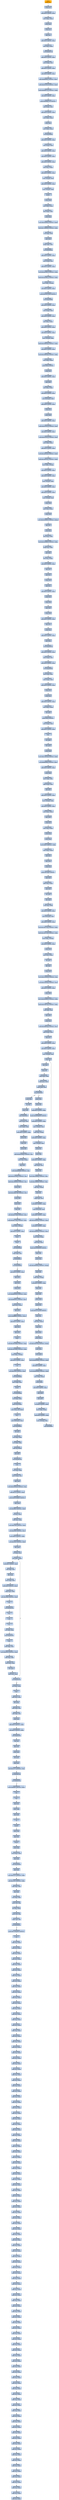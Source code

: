 digraph G {
node[shape=rectangle,style=filled,fillcolor=lightsteelblue,color=lightsteelblue]
bgcolor="transparent"
a0x004097b7pushl_esi[label="start\npushl %esi",color="lightgrey",fillcolor="orange"];
a0x004097b8pushl_esi[label="0x004097b8\npushl %esi"];
a0x004097b9addl_0x4UINT8_esp[label="0x004097b9\naddl $0x4<UINT8>, %esp"];
a0x004097bcmovl_ebx_esp_[label="0x004097bc\nmovl %ebx, (%esp)"];
a0x004097bfpushl_ebx[label="0x004097bf\npushl %ebx"];
a0x004097c0pushl_esi[label="0x004097c0\npushl %esi"];
a0x004097c1popl_esi[label="0x004097c1\npopl %esi"];
a0x004097c2addl_0x4UINT8_esp[label="0x004097c2\naddl $0x4<UINT8>, %esp"];
a0x004097c5movl_edi_esp_[label="0x004097c5\nmovl %edi, (%esp)"];
a0x004097c8call_0x004097cd[label="0x004097c8\ncall 0x004097cd"];
a0x004097cdaddl_0x4UINT8_esp[label="0x004097cd\naddl $0x4<UINT8>, %esp"];
a0x004097d0movl_esp__edi[label="0x004097d0\nmovl (%esp), %edi"];
a0x004097d3addl_0x4UINT8_esp[label="0x004097d3\naddl $0x4<UINT8>, %esp"];
a0x004097d6subl_0x4UINT8_esp[label="0x004097d6\nsubl $0x4<UINT8>, %esp"];
a0x004097d9addl_0xfbfdefeeUINT32_edx[label="0x004097d9\naddl $0xfbfdefee<UINT32>, %edx"];
a0x004097dfaddl_0x4021012UINT32_edx[label="0x004097df\naddl $0x4021012<UINT32>, %edx"];
a0x004097e5addl_0x6d98371fUINT32_edx[label="0x004097e5\naddl $0x6d98371f<UINT32>, %edx"];
a0x004097ebsubl_0x4UINT8_esp[label="0x004097eb\nsubl $0x4<UINT8>, %esp"];
a0x004097eepushl_0x6d98371fUINT32[label="0x004097ee\npushl $0x6d98371f<UINT32>"];
a0x004097f3subl_esp__edx[label="0x004097f3\nsubl (%esp), %edx"];
a0x004097f6addl_0x4UINT8_esp[label="0x004097f6\naddl $0x4<UINT8>, %esp"];
a0x004097f9movl_edx_esp_[label="0x004097f9\nmovl %edx, (%esp)"];
a0x004097fcpushl_ebx[label="0x004097fc\npushl %ebx"];
a0x004097fdmovl_edx_esp_[label="0x004097fd\nmovl %edx, (%esp)"];
a0x00409800call_0x00409805[label="0x00409800\ncall 0x00409805"];
a0x00409805addl_0x4UINT8_esp[label="0x00409805\naddl $0x4<UINT8>, %esp"];
a0x00409808movl_esp__edx[label="0x00409808\nmovl (%esp), %edx"];
a0x0040980baddl_0x4UINT8_esp[label="0x0040980b\naddl $0x4<UINT8>, %esp"];
a0x0040980esubl_0x4UINT8_esp[label="0x0040980e\nsubl $0x4<UINT8>, %esp"];
a0x00409811addl_0x4UINT8_esp[label="0x00409811\naddl $0x4<UINT8>, %esp"];
a0x00409814movl_esi_esp_[label="0x00409814\nmovl %esi, (%esp)"];
a0x00409817addl_0x4UINT8_esp[label="0x00409817\naddl $0x4<UINT8>, %esp"];
a0x0040981amovl__4esp__esi[label="0x0040981a\nmovl -4(%esp), %esi"];
a0x0040981eaddl_0x4UINT8_esp[label="0x0040981e\naddl $0x4<UINT8>, %esp"];
a0x00409821movl__4esp__edi[label="0x00409821\nmovl -4(%esp), %edi"];
a0x00409825pusha_[label="0x00409825\npusha "];
a0x00409826pushl_edx[label="0x00409826\npushl %edx"];
a0x00409827movl_edi_esp_[label="0x00409827\nmovl %edi, (%esp)"];
a0x0040982aleal_ebx__edi[label="0x0040982a\nleal (%ebx), %edi"];
a0x0040982cpushl_edx[label="0x0040982c\npushl %edx"];
a0x0040982dmovl_0xc3a0804UINT32_edx[label="0x0040982d\nmovl $0xc3a0804<UINT32>, %edx"];
a0x00409832addl_0x17e86840UINT32_edx[label="0x00409832\naddl $0x17e86840<UINT32>, %edx"];
a0x00409838xorl_edx_edi[label="0x00409838\nxorl %edx, %edi"];
a0x0040983apopl_edx[label="0x0040983a\npopl %edx"];
a0x0040983bxchgl_ebx_edi[label="0x0040983b\nxchgl %ebx, %edi"];
a0x0040983dcall_0x00409842[label="0x0040983d\ncall 0x00409842"];
a0x00409842addl_0x4UINT8_esp[label="0x00409842\naddl $0x4<UINT8>, %esp"];
a0x00409845movl_esp__edi[label="0x00409845\nmovl (%esp), %edi"];
a0x00409848addl_0x4UINT8_esp[label="0x00409848\naddl $0x4<UINT8>, %esp"];
a0x0040984bsubl_0x2aa16b21UINT32_ebx[label="0x0040984b\nsubl $0x2aa16b21<UINT32>, %ebx"];
a0x00409851addl_0x2aa16b21UINT32_ebx[label="0x00409851\naddl $0x2aa16b21<UINT32>, %ebx"];
a0x00409857movl_ebx__4esp_[label="0x00409857\nmovl %ebx, -4(%esp)"];
a0x0040985bsubl_0x4UINT8_esp[label="0x0040985b\nsubl $0x4<UINT8>, %esp"];
a0x0040985epushl_0x24227044UINT32[label="0x0040985e\npushl $0x24227044<UINT32>"];
a0x00409863call_0x00409868[label="0x00409863\ncall 0x00409868"];
a0x00409868addl_0x4UINT8_esp[label="0x00409868\naddl $0x4<UINT8>, %esp"];
a0x0040986bmovl_esp__ebx[label="0x0040986b\nmovl (%esp), %ebx"];
a0x0040986eaddl_0x4UINT8_esp[label="0x0040986e\naddl $0x4<UINT8>, %esp"];
a0x00409871xorl_ebx_esp_[label="0x00409871\nxorl %ebx, (%esp)"];
a0x00409874addl_0x8UINT8_esp[label="0x00409874\naddl $0x8<UINT8>, %esp"];
a0x00409877subl_0x4UINT8_esp[label="0x00409877\nsubl $0x4<UINT8>, %esp"];
a0x0040987amovl__4esp__ebx[label="0x0040987a\nmovl -4(%esp), %ebx"];
a0x0040987eaddl_0x243802eeUINT32_ebx[label="0x0040987e\naddl $0x243802ee<UINT32>, %ebx"];
a0x00409884subl_0x4UINT8_esp[label="0x00409884\nsubl $0x4<UINT8>, %esp"];
a0x00409887subl_0x243802eeUINT32_ebx[label="0x00409887\nsubl $0x243802ee<UINT32>, %ebx"];
a0x0040988dmovl_ebx_esp_[label="0x0040988d\nmovl %ebx, (%esp)"];
a0x00409890pushl_0x0UINT32[label="0x00409890\npushl $0x0<UINT32>"];
a0x00409895pushl_esi[label="0x00409895\npushl %esi"];
a0x00409896addl_0x4UINT8_esp[label="0x00409896\naddl $0x4<UINT8>, %esp"];
a0x00409899popl_ebx[label="0x00409899\npopl %ebx"];
a0x0040989axorl_ebx_esp_[label="0x0040989a\nxorl %ebx, (%esp)"];
a0x0040989dsubl_0x4UINT8_esp[label="0x0040989d\nsubl $0x4<UINT8>, %esp"];
a0x004098a0movl_0x4esp__ebx[label="0x004098a0\nmovl 0x4(%esp), %ebx"];
a0x004098a4addl_0x8UINT8_esp[label="0x004098a4\naddl $0x8<UINT8>, %esp"];
a0x004098a7pushl_esi[label="0x004098a7\npushl %esi"];
a0x004098a8pushl_ebx[label="0x004098a8\npushl %ebx"];
a0x004098a9addl_0x4UINT8_esp[label="0x004098a9\naddl $0x4<UINT8>, %esp"];
a0x004098acaddl_0x3d70521fUINT32_edi[label="0x004098ac\naddl $0x3d70521f<UINT32>, %edi"];
a0x004098b2subl_0x4UINT8_esp[label="0x004098b2\nsubl $0x4<UINT8>, %esp"];
a0x004098b5subl_0x3d70521fUINT32_edi[label="0x004098b5\nsubl $0x3d70521f<UINT32>, %edi"];
a0x004098bbmovl_edi_esp_[label="0x004098bb\nmovl %edi, (%esp)"];
a0x004098beaddl_0x4UINT8_esp[label="0x004098be\naddl $0x4<UINT8>, %esp"];
a0x004098c1subl_0x1ae91eecUINT32_ebx[label="0x004098c1\nsubl $0x1ae91eec<UINT32>, %ebx"];
a0x004098c7addl_0x1ae91eecUINT32_ebx[label="0x004098c7\naddl $0x1ae91eec<UINT32>, %ebx"];
a0x004098cdmovl_ebx__4esp_[label="0x004098cd\nmovl %ebx, -4(%esp)"];
a0x004098d1subl_0x4UINT8_esp[label="0x004098d1\nsubl $0x4<UINT8>, %esp"];
a0x004098d4addl_0x4UINT8_esp[label="0x004098d4\naddl $0x4<UINT8>, %esp"];
a0x004098d7movl__4esp__ebx[label="0x004098d7\nmovl -4(%esp), %ebx"];
a0x004098dbsubl_0x4UINT8_esp[label="0x004098db\nsubl $0x4<UINT8>, %esp"];
a0x004098deaddl_0x4UINT8_esp[label="0x004098de\naddl $0x4<UINT8>, %esp"];
a0x004098e1movl__4esp__esi[label="0x004098e1\nmovl -4(%esp), %esi"];
a0x004098e5pushl_edi[label="0x004098e5\npushl %edi"];
a0x004098e6movl_esi_esp_[label="0x004098e6\nmovl %esi, (%esp)"];
a0x004098e9pushl_edi[label="0x004098e9\npushl %edi"];
a0x004098eamovl_0x24206802UINT32_esp_[label="0x004098ea\nmovl $0x24206802<UINT32>, (%esp)"];
a0x004098f1popl_esi[label="0x004098f1\npopl %esi"];
a0x004098f2pushl_ebx[label="0x004098f2\npushl %ebx"];
a0x004098f3leal_esi__ebx[label="0x004098f3\nleal (%esi), %ebx"];
a0x004098f5subl_0x24206802UINT32_ebx[label="0x004098f5\nsubl $0x24206802<UINT32>, %ebx"];
a0x004098fbxchgl_esi_ebx[label="0x004098fb\nxchgl %esi, %ebx"];
a0x004098fdpopl_ebx[label="0x004098fd\npopl %ebx"];
a0x004098fexorl_esi_esp_[label="0x004098fe\nxorl %esi, (%esp)"];
a0x00409901subl_0x4UINT8_esp[label="0x00409901\nsubl $0x4<UINT8>, %esp"];
a0x00409904popl_esi[label="0x00409904\npopl %esi"];
a0x00409905popl_esi[label="0x00409905\npopl %esi"];
a0x00409906pushl_esi[label="0x00409906\npushl %esi"];
a0x00409907popl_esi[label="0x00409907\npopl %esi"];
a0x00409908subl_0x4UINT8_esp[label="0x00409908\nsubl $0x4<UINT8>, %esp"];
a0x0040990bpushl_esi[label="0x0040990b\npushl %esi"];
a0x0040990cpushl_edi[label="0x0040990c\npushl %edi"];
a0x0040990dpopl_edi[label="0x0040990d\npopl %edi"];
a0x0040990epushl_edi[label="0x0040990e\npushl %edi"];
a0x0040990faddl_0x4UINT8_esp[label="0x0040990f\naddl $0x4<UINT8>, %esp"];
a0x00409912popl_esi[label="0x00409912\npopl %esi"];
a0x00409913pushl_esi[label="0x00409913\npushl %esi"];
a0x00409914addl_0x4UINT8_esp[label="0x00409914\naddl $0x4<UINT8>, %esp"];
a0x00409917popl_ebx[label="0x00409917\npopl %ebx"];
a0x00409918call_0x0040991d[label="0x00409918\ncall 0x0040991d"];
a0x0040991daddl_0x4UINT8_esp[label="0x0040991d\naddl $0x4<UINT8>, %esp"];
a0x00409920movl_esp__esi[label="0x00409920\nmovl (%esp), %esi"];
a0x00409923addl_0x4UINT8_esp[label="0x00409923\naddl $0x4<UINT8>, %esp"];
a0x00409926call_0x0040992b[label="0x00409926\ncall 0x0040992b"];
a0x0040992bmovl_esp_eax[label="0x0040992b\nmovl %esp, %eax"];
a0x0040992dmovl_eax__eax[label="0x0040992d\nmovl (%eax), %eax"];
a0x0040992faddl_0x4UINT8_esp[label="0x0040992f\naddl $0x4<UINT8>, %esp"];
a0x00409932pushl_esi[label="0x00409932\npushl %esi"];
a0x00409933pushl_esi[label="0x00409933\npushl %esi"];
a0x00409934addl_0x4UINT8_esp[label="0x00409934\naddl $0x4<UINT8>, %esp"];
a0x00409937movl_ebx_esp_[label="0x00409937\nmovl %ebx, (%esp)"];
a0x0040993anotl_ebx[label="0x0040993a\nnotl %ebx"];
a0x0040993cpushl_0x0UINT32[label="0x0040993c\npushl $0x0<UINT32>"];
a0x00409941movl_esp__ebx[label="0x00409941\nmovl (%esp), %ebx"];
a0x00409944addl_0x4UINT8_esp[label="0x00409944\naddl $0x4<UINT8>, %esp"];
a0x00409947nop_[label="0x00409947\nnop "];
a0x00409948incl_ebx[label="0x00409948\nincl %ebx"];
a0x00409949decl_ebx[label="0x00409949\ndecl %ebx"];
a0x0040994apushl_ebx[label="0x0040994a\npushl %ebx"];
a0x0040994bmovl_0x2140316UINT32_ebx[label="0x0040994b\nmovl $0x2140316<UINT32>, %ebx"];
a0x00409950xorl_0xfdebfd9aUINT32_ebx[label="0x00409950\nxorl $0xfdebfd9a<UINT32>, %ebx"];
a0x00409956addl_0x4UINT8_esp[label="0x00409956\naddl $0x4<UINT8>, %esp"];
a0x00409959pushl_ebx[label="0x00409959\npushl %ebx"];
a0x0040995amovl_ebx_ebx[label="0x0040995a\nmovl %ebx, %ebx"];
a0x0040995caddl_esp__eax[label="0x0040995c\naddl (%esp), %eax"];
a0x0040995fpopl_ebx[label="0x0040995f\npopl %ebx"];
a0x00409960addl_0x4UINT8_esp[label="0x00409960\naddl $0x4<UINT8>, %esp"];
a0x00409963movl__4esp__ebx[label="0x00409963\nmovl -4(%esp), %ebx"];
a0x00409967subl_0x4UINT8_esp[label="0x00409967\nsubl $0x4<UINT8>, %esp"];
a0x0040996amovl_eax_esp_[label="0x0040996a\nmovl %eax, (%esp)"];
a0x0040996dpopl_ebx[label="0x0040996d\npopl %ebx"];
a0x0040996epushl_esi[label="0x0040996e\npushl %esi"];
a0x0040996fmovl_edi_esp_[label="0x0040996f\nmovl %edi, (%esp)"];
a0x00409972pushl_edx[label="0x00409972\npushl %edx"];
a0x00409973pushl_edx[label="0x00409973\npushl %edx"];
a0x00409974movl_0x0UINT32_edx[label="0x00409974\nmovl $0x0<UINT32>, %edx"];
a0x00409979movl_edx_esp_[label="0x00409979\nmovl %edx, (%esp)"];
a0x0040997cpopl_edi[label="0x0040997c\npopl %edi"];
a0x0040997dpopl_edx[label="0x0040997d\npopl %edx"];
a0x0040997epushl_edi[label="0x0040997e\npushl %edi"];
a0x0040997fpushl_0x1498UINT32[label="0x0040997f\npushl $0x1498<UINT32>"];
a0x00409984popl_edi[label="0x00409984\npopl %edi"];
a0x00409985addl_edi_esp_[label="0x00409985\naddl %edi, (%esp)"];
a0x00409988popl_edi[label="0x00409988\npopl %edi"];
a0x00409989incl_edi[label="0x00409989\nincl %edi"];
a0x0040998adecl_edi[label="0x0040998a\ndecl %edi"];
a0x0040998bsubl_edi_ebx[label="0x0040998b\nsubl %edi, %ebx"];
a0x0040998dsubl_0x4UINT8_esp[label="0x0040998d\nsubl $0x4<UINT8>, %esp"];
a0x00409990movl_0x4esp__edi[label="0x00409990\nmovl 0x4(%esp), %edi"];
a0x00409994addl_0x8UINT8_esp[label="0x00409994\naddl $0x8<UINT8>, %esp"];
a0x00409997subl_0x14011145UINT32_ebx[label="0x00409997\nsubl $0x14011145<UINT32>, %ebx"];
a0x0040999daddl_0x14011145UINT32_ebx[label="0x0040999d\naddl $0x14011145<UINT32>, %ebx"];
a0x004099a3movl_ebx__4esp_[label="0x004099a3\nmovl %ebx, -4(%esp)"];
a0x004099a7subl_0x4UINT8_esp[label="0x004099a7\nsubl $0x4<UINT8>, %esp"];
a0x004099aapushl_ecx[label="0x004099aa\npushl %ecx"];
a0x004099abmovl_esi_esp_[label="0x004099ab\nmovl %esi, (%esp)"];
a0x004099aeincl_esi[label="0x004099ae\nincl %esi"];
a0x004099afdecl_esi[label="0x004099af\ndecl %esi"];
a0x004099b0pushl_esi[label="0x004099b0\npushl %esi"];
a0x004099b1movl_0x2224025eUINT32_esi[label="0x004099b1\nmovl $0x2224025e<UINT32>, %esi"];
a0x004099b6xorl_0x2224025eUINT32_esi[label="0x004099b6\nxorl $0x2224025e<UINT32>, %esi"];
a0x004099bcaddl_0x4UINT8_esp[label="0x004099bc\naddl $0x4<UINT8>, %esp"];
a0x004099bfpushl_ebx[label="0x004099bf\npushl %ebx"];
a0x004099c0movl_0x282a6852UINT32_ebx[label="0x004099c0\nmovl $0x282a6852<UINT32>, %ebx"];
a0x004099c5addl_0xd7d597aeUINT32_ebx[label="0x004099c5\naddl $0xd7d597ae<UINT32>, %ebx"];
a0x004099cbsubl_ebx_esi[label="0x004099cb\nsubl %ebx, %esi"];
a0x004099cdpopl_ebx[label="0x004099cd\npopl %ebx"];
a0x004099cepushl_esi[label="0x004099ce\npushl %esi"];
a0x004099cfandl_0x20bf55e4UINT32_esi[label="0x004099cf\nandl $0x20bf55e4<UINT32>, %esi"];
a0x004099d5addl_esp__ebx[label="0x004099d5\naddl (%esp), %ebx"];
a0x004099d8popl_esi[label="0x004099d8\npopl %esi"];
a0x004099d9addl_0x8UINT8_esp[label="0x004099d9\naddl $0x8<UINT8>, %esp"];
a0x004099dcsubl_0x4UINT8_esp[label="0x004099dc\nsubl $0x4<UINT8>, %esp"];
a0x004099dfmovl__4esp__esi[label="0x004099df\nmovl -4(%esp), %esi"];
a0x004099e3pushl_esi[label="0x004099e3\npushl %esi"];
a0x004099e4decl_esi[label="0x004099e4\ndecl %esi"];
a0x004099e5popl_esi[label="0x004099e5\npopl %esi"];
a0x004099e6cmpl_ebx_eax[label="0x004099e6\ncmpl %ebx, %eax"];
a0x004099e8xchgl_ecx_edx[label="0x004099e8\nxchgl %ecx, %edx"];
a0x004099eaxchgl_edx_ecx[label="0x004099ea\nxchgl %edx, %ecx"];
a0x004099ecjne_0x00409a00[label="0x004099ec\njne 0x00409a00"];
a0x00409a00pushl_eax[label="0x00409a00\npushl %eax"];
a0x00409a01pushl_edi[label="0x00409a01\npushl %edi"];
a0x00409a02addl_0x4UINT8_esp[label="0x00409a02\naddl $0x4<UINT8>, %esp"];
a0x00409a05pushl_0xa0000000UINT32[label="0x00409a05\npushl $0xa0000000<UINT32>"];
a0x00409a0aaddl_0x4UINT8_esp[label="0x00409a0a\naddl $0x4<UINT8>, %esp"];
a0x00409a0dmovl__4esp__eax[label="0x00409a0d\nmovl -4(%esp), %eax"];
a0x00409a11addl_eax_esp_[label="0x00409a11\naddl %eax, (%esp)"];
a0x00409a14addl_0x4UINT8_esp[label="0x00409a14\naddl $0x4<UINT8>, %esp"];
a0x00409a17movl__4esp__eax[label="0x00409a17\nmovl -4(%esp), %eax"];
a0x00409a1bpushl_esi[label="0x00409a1b\npushl %esi"];
a0x00409a1cpushl_edi[label="0x00409a1c\npushl %edi"];
a0x00409a1daddl_0x4UINT8_esp[label="0x00409a1d\naddl $0x4<UINT8>, %esp"];
a0x00409a20leal_eax__esi[label="0x00409a20\nleal (%eax), %esi"];
a0x00409a22pushl_esi[label="0x00409a22\npushl %esi"];
a0x00409a23movl_0xc200856UINT32_esi[label="0x00409a23\nmovl $0xc200856<UINT32>, %esi"];
a0x00409a28subl_0xc200856UINT32_esi[label="0x00409a28\nsubl $0xc200856<UINT32>, %esi"];
a0x00409a2esubl_esi_esp_[label="0x00409a2e\nsubl %esi, (%esp)"];
a0x00409a31popl_esi[label="0x00409a31\npopl %esi"];
a0x00409a32xchgl_eax_esi[label="0x00409a32\nxchgl %eax, %esi"];
a0x00409a34subl_0x4UINT8_esp[label="0x00409a34\nsubl $0x4<UINT8>, %esp"];
a0x00409a37movl_0x4esp__esi[label="0x00409a37\nmovl 0x4(%esp), %esi"];
a0x00409a3baddl_0x8UINT8_esp[label="0x00409a3b\naddl $0x8<UINT8>, %esp"];
a0x00409a3eaddl_0x240062b4UINT32_eax[label="0x00409a3e\naddl $0x240062b4<UINT32>, %eax"];
a0x00409a44subl_0x4UINT8_esp[label="0x00409a44\nsubl $0x4<UINT8>, %esp"];
a0x00409a47subl_0x240062b4UINT32_eax[label="0x00409a47\nsubl $0x240062b4<UINT32>, %eax"];
a0x00409a4dmovl_eax_esp_[label="0x00409a4d\nmovl %eax, (%esp)"];
a0x00409a50movl_esi_eax[label="0x00409a50\nmovl %esi, %eax"];
a0x00409a52pushl_0x24000046UINT32[label="0x00409a52\npushl $0x24000046<UINT32>"];
a0x00409a57popl_eax[label="0x00409a57\npopl %eax"];
a0x00409a58pushl_eax[label="0x00409a58\npushl %eax"];
a0x00409a59subl_0xc400004aUINT32_esp_[label="0x00409a59\nsubl $0xc400004a<UINT32>, (%esp)"];
a0x00409a60popl_eax[label="0x00409a60\npopl %eax"];
a0x00409a61addl_eax_esp_[label="0x00409a61\naddl %eax, (%esp)"];
a0x00409a64subl_0x4UINT8_esp[label="0x00409a64\nsubl $0x4<UINT8>, %esp"];
a0x00409a67popl_eax[label="0x00409a67\npopl %eax"];
a0x00409a68popl_eax[label="0x00409a68\npopl %eax"];
a0x00409a69pushl_eax_[label="0x00409a69\npushl (%eax)"];
a0x00409a6bpushl_esi[label="0x00409a6b\npushl %esi"];
a0x00409a6cpushl_0x157472fdUINT32[label="0x00409a6c\npushl $0x157472fd<UINT32>"];
a0x00409a71popl_esi[label="0x00409a71\npopl %esi"];
a0x00409a72xorl_esi_eax_[label="0x00409a72\nxorl %esi, (%eax)"];
a0x00409a74popl_esi[label="0x00409a74\npopl %esi"];
a0x00409a75popl_eax_[label="0x00409a75\npopl (%eax)"];
a0x00409a77pushl_eax_[label="0x00409a77\npushl (%eax)"];
a0x00409a79xorl_0x2244376eUINT32_eax_[label="0x00409a79\nxorl $0x2244376e<UINT32>, (%eax)"];
a0x00409a7fpopl_eax_[label="0x00409a7f\npopl (%eax)"];
a0x00409a81decl_eax_[label="0x00409a81\ndecl (%eax)"];
a0x00409a83addl_0x6df06d9bUINT32_ebx[label="0x00409a83\naddl $0x6df06d9b<UINT32>, %ebx"];
a0x00409a89subl_0x4UINT8_esp[label="0x00409a89\nsubl $0x4<UINT8>, %esp"];
a0x00409a8csubl_0x6df06d9bUINT32_ebx[label="0x00409a8c\nsubl $0x6df06d9b<UINT32>, %ebx"];
a0x00409a92movl_ebx_esp_[label="0x00409a92\nmovl %ebx, (%esp)"];
a0x00409a95pushl_eax_[label="0x00409a95\npushl (%eax)"];
a0x00409a97subl_0x4UINT8_esp[label="0x00409a97\nsubl $0x4<UINT8>, %esp"];
a0x00409a9apopl_ebx[label="0x00409a9a\npopl %ebx"];
a0x00409a9bpopl_ebx[label="0x00409a9b\npopl %ebx"];
a0x00409a9crorl_0x0UINT8_ebx[label="0x00409a9c\nrorl $0x0<UINT8>, %ebx"];
a0x00409a9fmovl_ebx_eax_[label="0x00409a9f\nmovl %ebx, (%eax)"];
a0x00409aa1addl_0x4UINT8_esp[label="0x00409aa1\naddl $0x4<UINT8>, %esp"];
a0x00409aa4movl__4esp__ebx[label="0x00409aa4\nmovl -4(%esp), %ebx"];
a0x00409aa8jmp_0x004099e3[label="0x00409aa8\njmp 0x004099e3"];
a0x004099f2pushl_ebx[label="0x004099f2\npushl %ebx"];
a0x004099f3str_bx[label="0x004099f3\nstr %bx"];
a0x004099f6popl_ebx[label="0x004099f6\npopl %ebx"];
a0x004099f7jmp_0x00409ab2[label="0x004099f7\njmp 0x00409ab2"];
a0x00409ab2movl_esp_edi[label="0x00409ab2\nmovl %esp, %edi"];
a0x00409ab4movl_edi__edi[label="0x00409ab4\nmovl (%edi), %edi"];
a0x00409ab6addl_0x4UINT8_esp[label="0x00409ab6\naddl $0x4<UINT8>, %esp"];
a0x00409ab9pushl_esp[label="0x00409ab9\npushl %esp"];
a0x00409abapopl_esi[label="0x00409aba\npopl %esi"];
a0x00409abbpushl_edi[label="0x00409abb\npushl %edi"];
a0x00409abcaddl_0x5b535e90UINT32_esi[label="0x00409abc\naddl $0x5b535e90<UINT32>, %esi"];
a0x00409ac2movl_esi_esp_[label="0x00409ac2\nmovl %esi, (%esp)"];
a0x00409ac5popl_esi[label="0x00409ac5\npopl %esi"];
a0x00409ac6addl_0xdbddcffeUINT32_esi[label="0x00409ac6\naddl $0xdbddcffe<UINT32>, %esi"];
a0x00409accaddl_0x24223002UINT32_esi[label="0x00409acc\naddl $0x24223002<UINT32>, %esi"];
a0x00409ad2addl_0xc28b48c5UINT32_esi[label="0x00409ad2\naddl $0xc28b48c5<UINT32>, %esi"];
a0x00409ad8pushl_esi[label="0x00409ad8\npushl %esi"];
a0x00409ad9subl_0x1ddea739UINT32_esi[label="0x00409ad9\nsubl $0x1ddea739<UINT32>, %esi"];
a0x00409adfpushl_edi[label="0x00409adf\npushl %edi"];
a0x00409ae0popl_esi_[label="0x00409ae0\npopl (%esi)"];
a0x00409ae2popl_esi[label="0x00409ae2\npopl %esi"];
a0x00409ae3subl_0x5eb174edUINT32_ecx[label="0x00409ae3\nsubl $0x5eb174ed<UINT32>, %ecx"];
a0x00409ae9addl_0x5eb174edUINT32_ecx[label="0x00409ae9\naddl $0x5eb174ed<UINT32>, %ecx"];
a0x00409aefmovl_ecx__4esp_[label="0x00409aef\nmovl %ecx, -4(%esp)"];
a0x00409af3subl_0x4UINT8_esp[label="0x00409af3\nsubl $0x4<UINT8>, %esp"];
a0x00409af6fwait_[label="0x00409af6\nfwait "];
a0x00409af7fninit_[label="0x00409af7\nfninit "];
a0x00409af9call_0x00409afe[label="0x00409af9\ncall 0x00409afe"];
a0x00409afecmpl_edx_esi[label="0x00409afe\ncmpl %edx, %esi"];
a0x00409b00je_0x00409b04[label="0x00409b00\nje 0x00409b04"];
a0x00409b02jne_0x00409b04[label="0x00409b02\njne 0x00409b04"];
a0x00409b04subl_0x4UINT8_esp[label="0x00409b04\nsubl $0x4<UINT8>, %esp"];
a0x00409b07popl_ecx[label="0x00409b07\npopl %ecx"];
a0x00409b08popl_ecx[label="0x00409b08\npopl %ecx"];
a0x00409b09pushl_ecx[label="0x00409b09\npushl %ecx"];
a0x00409b0amovl_0x8883042UINT32_ecx[label="0x00409b0a\nmovl $0x8883042<UINT32>, %ecx"];
a0x00409b0fsubl_0x8882f31UINT32_ecx[label="0x00409b0f\nsubl $0x8882f31<UINT32>, %ecx"];
a0x00409b15subl_ecx_esp_[label="0x00409b15\nsubl %ecx, (%esp)"];
a0x00409b18popl_ecx[label="0x00409b18\npopl %ecx"];
a0x00409b19movb_0xffffff84UINT8_ecx_[label="0x00409b19\nmovb $0xffffff84<UINT8>, (%ecx)"];
a0x00409b1csubl_0x4UINT8_esp[label="0x00409b1c\nsubl $0x4<UINT8>, %esp"];
a0x00409b1fpopl_ecx[label="0x00409b1f\npopl %ecx"];
a0x00409b20popl_ecx[label="0x00409b20\npopl %ecx"];
a0x00409b21popa_[label="0x00409b21\npopa "];
a0x00409b22subl_0x158136fdUINT32_eax[label="0x00409b22\nsubl $0x158136fd<UINT32>, %eax"];
a0x00409b28addl_0x158136fdUINT32_eax[label="0x00409b28\naddl $0x158136fd<UINT32>, %eax"];
a0x00409b2emovl_eax__4esp_[label="0x00409b2e\nmovl %eax, -4(%esp)"];
a0x00409b32subl_0x4UINT8_esp[label="0x00409b32\nsubl $0x4<UINT8>, %esp"];
a0x00409b35ret[label="0x00409b35\nret"];
a0x0040831fadcl_0x2038UINT32_eax[label="0x0040831f\nadcl $0x2038<UINT32>, %eax"];
a0x00408324call_0x004096dd[label="0x00408324\ncall 0x004096dd"];
a0x004096ddmovl_ebp_eax[label="0x004096dd\nmovl %ebp, %eax"];
a0x004096dfpusha_[label="0x004096df\npusha "];
a0x004096e0call_0x004096eb[label="0x004096e0\ncall 0x004096eb"];
a0x004096ebxorl_edx_edx[label="0x004096eb\nxorl %edx, %edx"];
a0x004096edpushl_fs_edx_[label="0x004096ed\npushl %fs:(%edx)"];
a0x004096f0movl_esp_fs_edx_[label="0x004096f0\nmovl %esp, %fs:(%edx)"];
a0x004096f3int1_[label="0x004096f3\nint1 "];
a0x004096e5movl_0x8esp__esp[label="0x004096e5\nmovl 0x8(%esp), %esp"];
a0x004096e9jmp_0x004096f7[label="0x004096e9\njmp 0x004096f7"];
a0x004096f7incl_eax[label="0x004096f7\nincl %eax"];
a0x004096f8xorl_ebx_eax[label="0x004096f8\nxorl %ebx, %eax"];
a0x004096faxorl_ebx_ebx[label="0x004096fa\nxorl %ebx, %ebx"];
a0x004096fcpopl_fs_ebx_[label="0x004096fc\npopl %fs:(%ebx)"];
a0x004096ffpopl_ebx[label="0x004096ff\npopl %ebx"];
a0x00409700call_0x00409705[label="0x00409700\ncall 0x00409705"];
a0x00409705cld_[label="0x00409705\ncld "];
a0x00409706xorl_esp_eax[label="0x00409706\nxorl %esp, %eax"];
a0x00409708movl_esp__esi[label="0x00409708\nmovl (%esp), %esi"];
a0x0040970bpopl_eax[label="0x0040970b\npopl %eax"];
a0x0040970csubl_0x501081e2UINT32_esi[label="0x0040970c\nsubl $0x501081e2<UINT32>, %esi"];
a0x00409712addl_0x1eUINT8_eax[label="0x00409712\naddl $0x1e<UINT8>, %eax"];
a0x00409715pushl_0x501058b8UINT32[label="0x00409715\npushl $0x501058b8<UINT32>"];
a0x0040971apopl_edx[label="0x0040971a\npopl %edx"];
a0x0040971bxorl_0x36beUINT32_edx[label="0x0040971b\nxorl $0x36be<UINT32>, %edx"];
a0x00409721orl_ecx_eax[label="0x00409721\norl %ecx, %eax"];
a0x00409723addl_esi_edx[label="0x00409723\naddl %esi, %edx"];
a0x00409725movl_0x47a6UINT32_ecx[label="0x00409725\nmovl $0x47a6<UINT32>, %ecx"];
a0x0040972axorl_0x434bUINT32_ecx[label="0x0040972a\nxorl $0x434b<UINT32>, %ecx"];
a0x00409730movl_0x0UINT32_ebx[label="0x00409730\nmovl $0x0<UINT32>, %ebx"];
a0x00409735xorl_0x544eUINT32_ebx[label="0x00409735\nxorl $0x544e<UINT32>, %ebx"];
a0x0040973bdecl_eax[label="0x0040973b\ndecl %eax"];
a0x0040973corl_esp_eax[label="0x0040973c\norl %esp, %eax"];
a0x0040973exorl_ebx_edx_[label="0x0040973e\nxorl %ebx, (%edx)"];
a0x00409740subl_0x1UINT8_ecx[label="0x00409740\nsubl $0x1<UINT8>, %ecx"];
a0x00409743subl_ebp_eax[label="0x00409743\nsubl %ebp, %eax"];
a0x00409745decl_eax[label="0x00409745\ndecl %eax"];
a0x00409746movl_edx_eax[label="0x00409746\nmovl %edx, %eax"];
a0x00409748addl_0x4UINT32_eax[label="0x00409748\naddl $0x4<UINT32>, %eax"];
a0x0040974dxchgl_eax_edx[label="0x0040974d\nxchgl %eax, %edx"];
a0x0040974eadcl_0x1dbaUINT32_eax[label="0x0040974e\nadcl $0x1dba<UINT32>, %eax"];
a0x00409753cld_[label="0x00409753\ncld "];
a0x00409754call_0x00409762[label="0x00409754\ncall 0x00409762"];
a0x00409762cmc_[label="0x00409762\ncmc "];
a0x00409763ret[label="0x00409763\nret"];
a0x00409759clc_[label="0x00409759\nclc "];
a0x0040975axorl_edi_eax[label="0x0040975a\nxorl %edi, %eax"];
a0x0040975cjmp_0x00409765[label="0x0040975c\njmp 0x00409765"];
a0x00409765nop_[label="0x00409765\nnop "];
a0x00409766addl_ebp_eax[label="0x00409766\naddl %ebp, %eax"];
a0x00409768movl_0x435cUINT32_eax[label="0x00409768\nmovl $0x435c<UINT32>, %eax"];
a0x0040976daddl_eax_ebx[label="0x0040976d\naddl %eax, %ebx"];
a0x0040976fsubl_eax_eax[label="0x0040976f\nsubl %eax, %eax"];
a0x00409771decl_eax[label="0x00409771\ndecl %eax"];
a0x00409772addl_ecx_eax[label="0x00409772\naddl %ecx, %eax"];
a0x00409774jns_0x0040973e[label="0x00409774\njns 0x0040973e"];
a0x0040977aorl_esp_eax[label="0x0040977a\norl %esp, %eax"];
a0x0040977cpopa_[label="0x0040977c\npopa "];
a0x0040977daddl_ecx_eax[label="0x0040977d\naddl %ecx, %eax"];
a0x0040977fdecl_eax[label="0x0040977f\ndecl %eax"];
a0x00409780addl_ebx_esi[label="0x00409780\naddl %ebx, %esi"];
a0x00409782subl_ebx_esi[label="0x00409782\nsubl %ebx, %esi"];
a0x00409784pushl_esi[label="0x00409784\npushl %esi"];
a0x00409785addl_0x0UINT32_edx[label="0x00409785\naddl $0x0<UINT32>, %edx"];
a0x0040978bsubl_0x0UINT32_edx[label="0x0040978b\nsubl $0x0<UINT32>, %edx"];
a0x00409791call_0x00409796[label="0x00409791\ncall 0x00409796"];
a0x00409796verr_si[label="0x00409796\nverr %si"];
a0x00409799popl_esi[label="0x00409799\npopl %esi"];
a0x0040979apushl_ecx[label="0x0040979a\npushl %ecx"];
a0x0040979bnotl_ecx[label="0x0040979b\nnotl %ecx"];
a0x0040979dpopl_ecx[label="0x0040979d\npopl %ecx"];
a0x0040979esubl_0x1477UINT32_esi[label="0x0040979e\nsubl $0x1477<UINT32>, %esi"];
a0x004097a4jo_0x004097a9[label="0x004097a4\njo 0x004097a9"];
a0x004097a6jno_0x004097a9[label="0x004097a6\njno 0x004097a9"];
a0x004097a9movw_0x8ebUINT16_esi_[label="0x004097a9\nmovw $0x8eb<UINT16>, (%esi)"];
a0x004097aenop_[label="0x004097ae\nnop "];
a0x004097afnop_[label="0x004097af\nnop "];
a0x004097b0popl_esi[label="0x004097b0\npopl %esi"];
a0x004097b1pushl_ebx[label="0x004097b1\npushl %ebx"];
a0x004097b2popl_ebx[label="0x004097b2\npopl %ebx"];
a0x004097b3ret[label="0x004097b3\nret"];
a0x00408329pushfl_[label="0x00408329\npushfl "];
a0x0040832apushl_esi[label="0x0040832a\npushl %esi"];
a0x0040832bpopl_esi[label="0x0040832b\npopl %esi"];
a0x0040832cpusha_[label="0x0040832c\npusha "];
a0x0040832dpushl_eax[label="0x0040832d\npushl %eax"];
a0x0040832eleal_eax__eax[label="0x0040832e\nleal (%eax), %eax"];
a0x00408330popl_eax[label="0x00408330\npopl %eax"];
a0x00408331call_0x00408336[label="0x00408331\ncall 0x00408336"];
a0x00408336popl_eax[label="0x00408336\npopl %eax"];
a0x00408337movl_0x1211UINT32_ebx[label="0x00408337\nmovl $0x1211<UINT32>, %ebx"];
a0x0040833csubl_0x1201UINT32_ebx[label="0x0040833c\nsubl $0x1201<UINT32>, %ebx"];
a0x00408342addl_ebx_eax[label="0x00408342\naddl %ebx, %eax"];
a0x00408344jmp_eax[label="0x00408344\njmp %eax"];
a0x00408346xorl_edx_edx[label="0x00408346\nxorl %edx, %edx"];
a0x00408348movw_fs_dx[label="0x00408348\nmovw %fs, %dx"];
a0x0040834blsll_dx_edx[label="0x0040834b\nlsll %dx, %edx"];
a0x0040834emovw_fs_bx[label="0x0040834e\nmovw %fs, %bx"];
a0x00408351cmpw_bx_dx[label="0x00408351\ncmpw %bx, %dx"];
a0x00408354jne_0x0040835c[label="0x00408354\njne 0x0040835c"];
a0x00408356pushl_0x7c000000UINT32[label="0x00408356\npushl $0x7c000000<UINT32>"];
a0x0040835bret[label="0x0040835b\nret"];
a0x7c000000addb_al_eax_[label="0x7c000000\naddb %al, (%eax)"];
a0x7c000002addb_al_eax_[label="0x7c000002\naddb %al, (%eax)"];
a0x7c000004addb_al_eax_[label="0x7c000004\naddb %al, (%eax)"];
a0x7c000006addb_al_eax_[label="0x7c000006\naddb %al, (%eax)"];
a0x7c000008addb_al_eax_[label="0x7c000008\naddb %al, (%eax)"];
a0x7c00000aaddb_al_eax_[label="0x7c00000a\naddb %al, (%eax)"];
a0x7c00000caddb_al_eax_[label="0x7c00000c\naddb %al, (%eax)"];
a0x7c00000eaddb_al_eax_[label="0x7c00000e\naddb %al, (%eax)"];
a0x7c000010addb_al_eax_[label="0x7c000010\naddb %al, (%eax)"];
a0x7c000012addb_al_eax_[label="0x7c000012\naddb %al, (%eax)"];
a0x7c000014addb_al_eax_[label="0x7c000014\naddb %al, (%eax)"];
a0x7c000016addb_al_eax_[label="0x7c000016\naddb %al, (%eax)"];
a0x7c000018addb_al_eax_[label="0x7c000018\naddb %al, (%eax)"];
a0x7c00001aaddb_al_eax_[label="0x7c00001a\naddb %al, (%eax)"];
a0x7c00001caddb_al_eax_[label="0x7c00001c\naddb %al, (%eax)"];
a0x7c00001eaddb_al_eax_[label="0x7c00001e\naddb %al, (%eax)"];
a0x7c000020addb_al_eax_[label="0x7c000020\naddb %al, (%eax)"];
a0x7c000022addb_al_eax_[label="0x7c000022\naddb %al, (%eax)"];
a0x7c000024addb_al_eax_[label="0x7c000024\naddb %al, (%eax)"];
a0x7c000026addb_al_eax_[label="0x7c000026\naddb %al, (%eax)"];
a0x7c000028addb_al_eax_[label="0x7c000028\naddb %al, (%eax)"];
a0x7c00002aaddb_al_eax_[label="0x7c00002a\naddb %al, (%eax)"];
a0x7c00002caddb_al_eax_[label="0x7c00002c\naddb %al, (%eax)"];
a0x7c00002eaddb_al_eax_[label="0x7c00002e\naddb %al, (%eax)"];
a0x7c000030addb_al_eax_[label="0x7c000030\naddb %al, (%eax)"];
a0x7c000032addb_al_eax_[label="0x7c000032\naddb %al, (%eax)"];
a0x7c000034addb_al_eax_[label="0x7c000034\naddb %al, (%eax)"];
a0x7c000036addb_al_eax_[label="0x7c000036\naddb %al, (%eax)"];
a0x7c000038addb_al_eax_[label="0x7c000038\naddb %al, (%eax)"];
a0x7c00003aaddb_al_eax_[label="0x7c00003a\naddb %al, (%eax)"];
a0x7c00003caddb_al_eax_[label="0x7c00003c\naddb %al, (%eax)"];
a0x7c00003eaddb_al_eax_[label="0x7c00003e\naddb %al, (%eax)"];
a0x7c000040addb_al_eax_[label="0x7c000040\naddb %al, (%eax)"];
a0x7c000042addb_al_eax_[label="0x7c000042\naddb %al, (%eax)"];
a0x7c000044addb_al_eax_[label="0x7c000044\naddb %al, (%eax)"];
a0x7c000046addb_al_eax_[label="0x7c000046\naddb %al, (%eax)"];
a0x7c000048addb_al_eax_[label="0x7c000048\naddb %al, (%eax)"];
a0x7c00004aaddb_al_eax_[label="0x7c00004a\naddb %al, (%eax)"];
a0x7c00004caddb_al_eax_[label="0x7c00004c\naddb %al, (%eax)"];
a0x7c00004eaddb_al_eax_[label="0x7c00004e\naddb %al, (%eax)"];
a0x7c000050addb_al_eax_[label="0x7c000050\naddb %al, (%eax)"];
a0x7c000052addb_al_eax_[label="0x7c000052\naddb %al, (%eax)"];
a0x7c000054addb_al_eax_[label="0x7c000054\naddb %al, (%eax)"];
a0x7c000056addb_al_eax_[label="0x7c000056\naddb %al, (%eax)"];
a0x7c000058addb_al_eax_[label="0x7c000058\naddb %al, (%eax)"];
a0x7c00005aaddb_al_eax_[label="0x7c00005a\naddb %al, (%eax)"];
a0x7c00005caddb_al_eax_[label="0x7c00005c\naddb %al, (%eax)"];
a0x7c00005eaddb_al_eax_[label="0x7c00005e\naddb %al, (%eax)"];
a0x7c000060addb_al_eax_[label="0x7c000060\naddb %al, (%eax)"];
a0x7c000062addb_al_eax_[label="0x7c000062\naddb %al, (%eax)"];
a0x7c000064addb_al_eax_[label="0x7c000064\naddb %al, (%eax)"];
a0x7c000066addb_al_eax_[label="0x7c000066\naddb %al, (%eax)"];
a0x7c000068addb_al_eax_[label="0x7c000068\naddb %al, (%eax)"];
a0x7c00006aaddb_al_eax_[label="0x7c00006a\naddb %al, (%eax)"];
a0x7c00006caddb_al_eax_[label="0x7c00006c\naddb %al, (%eax)"];
a0x7c00006eaddb_al_eax_[label="0x7c00006e\naddb %al, (%eax)"];
a0x7c000070addb_al_eax_[label="0x7c000070\naddb %al, (%eax)"];
a0x7c000072addb_al_eax_[label="0x7c000072\naddb %al, (%eax)"];
a0x7c000074addb_al_eax_[label="0x7c000074\naddb %al, (%eax)"];
a0x7c000076addb_al_eax_[label="0x7c000076\naddb %al, (%eax)"];
a0x7c000078addb_al_eax_[label="0x7c000078\naddb %al, (%eax)"];
a0x7c00007aaddb_al_eax_[label="0x7c00007a\naddb %al, (%eax)"];
a0x7c00007caddb_al_eax_[label="0x7c00007c\naddb %al, (%eax)"];
a0x7c00007eaddb_al_eax_[label="0x7c00007e\naddb %al, (%eax)"];
a0x7c000080addb_al_eax_[label="0x7c000080\naddb %al, (%eax)"];
a0x7c000082addb_al_eax_[label="0x7c000082\naddb %al, (%eax)"];
a0x7c000084addb_al_eax_[label="0x7c000084\naddb %al, (%eax)"];
a0x7c000086addb_al_eax_[label="0x7c000086\naddb %al, (%eax)"];
a0x7c000088addb_al_eax_[label="0x7c000088\naddb %al, (%eax)"];
a0x7c00008aaddb_al_eax_[label="0x7c00008a\naddb %al, (%eax)"];
a0x7c00008caddb_al_eax_[label="0x7c00008c\naddb %al, (%eax)"];
a0x7c00008eaddb_al_eax_[label="0x7c00008e\naddb %al, (%eax)"];
a0x7c000090addb_al_eax_[label="0x7c000090\naddb %al, (%eax)"];
a0x7c000092addb_al_eax_[label="0x7c000092\naddb %al, (%eax)"];
a0x7c000094addb_al_eax_[label="0x7c000094\naddb %al, (%eax)"];
a0x7c000096addb_al_eax_[label="0x7c000096\naddb %al, (%eax)"];
a0x7c000098addb_al_eax_[label="0x7c000098\naddb %al, (%eax)"];
a0x7c00009aaddb_al_eax_[label="0x7c00009a\naddb %al, (%eax)"];
a0x7c00009caddb_al_eax_[label="0x7c00009c\naddb %al, (%eax)"];
a0x7c00009eaddb_al_eax_[label="0x7c00009e\naddb %al, (%eax)"];
a0x7c0000a0addb_al_eax_[label="0x7c0000a0\naddb %al, (%eax)"];
a0x7c0000a2addb_al_eax_[label="0x7c0000a2\naddb %al, (%eax)"];
a0x7c0000a4addb_al_eax_[label="0x7c0000a4\naddb %al, (%eax)"];
a0x7c0000a6addb_al_eax_[label="0x7c0000a6\naddb %al, (%eax)"];
a0x7c0000a8addb_al_eax_[label="0x7c0000a8\naddb %al, (%eax)"];
a0x7c0000aaaddb_al_eax_[label="0x7c0000aa\naddb %al, (%eax)"];
a0x7c0000acaddb_al_eax_[label="0x7c0000ac\naddb %al, (%eax)"];
a0x7c0000aeaddb_al_eax_[label="0x7c0000ae\naddb %al, (%eax)"];
a0x7c0000b0addb_al_eax_[label="0x7c0000b0\naddb %al, (%eax)"];
a0x7c0000b2addb_al_eax_[label="0x7c0000b2\naddb %al, (%eax)"];
a0x7c0000b4addb_al_eax_[label="0x7c0000b4\naddb %al, (%eax)"];
a0x7c0000b6addb_al_eax_[label="0x7c0000b6\naddb %al, (%eax)"];
a0x7c0000b8addb_al_eax_[label="0x7c0000b8\naddb %al, (%eax)"];
a0x7c0000baaddb_al_eax_[label="0x7c0000ba\naddb %al, (%eax)"];
a0x7c0000bcaddb_al_eax_[label="0x7c0000bc\naddb %al, (%eax)"];
a0x7c0000beaddb_al_eax_[label="0x7c0000be\naddb %al, (%eax)"];
a0x7c0000c0addb_al_eax_[label="0x7c0000c0\naddb %al, (%eax)"];
a0x7c0000c2addb_al_eax_[label="0x7c0000c2\naddb %al, (%eax)"];
a0x7c0000c4addb_al_eax_[label="0x7c0000c4\naddb %al, (%eax)"];
a0x7c0000c6addb_al_eax_[label="0x7c0000c6\naddb %al, (%eax)"];
a0x7c0000c8addb_al_eax_[label="0x7c0000c8\naddb %al, (%eax)"];
a0x7c0000caaddb_al_eax_[label="0x7c0000ca\naddb %al, (%eax)"];
a0x004097b7pushl_esi -> a0x004097b8pushl_esi [color="#000000"];
a0x004097b8pushl_esi -> a0x004097b9addl_0x4UINT8_esp [color="#000000"];
a0x004097b9addl_0x4UINT8_esp -> a0x004097bcmovl_ebx_esp_ [color="#000000"];
a0x004097bcmovl_ebx_esp_ -> a0x004097bfpushl_ebx [color="#000000"];
a0x004097bfpushl_ebx -> a0x004097c0pushl_esi [color="#000000"];
a0x004097c0pushl_esi -> a0x004097c1popl_esi [color="#000000"];
a0x004097c1popl_esi -> a0x004097c2addl_0x4UINT8_esp [color="#000000"];
a0x004097c2addl_0x4UINT8_esp -> a0x004097c5movl_edi_esp_ [color="#000000"];
a0x004097c5movl_edi_esp_ -> a0x004097c8call_0x004097cd [color="#000000"];
a0x004097c8call_0x004097cd -> a0x004097cdaddl_0x4UINT8_esp [color="#000000"];
a0x004097cdaddl_0x4UINT8_esp -> a0x004097d0movl_esp__edi [color="#000000"];
a0x004097d0movl_esp__edi -> a0x004097d3addl_0x4UINT8_esp [color="#000000"];
a0x004097d3addl_0x4UINT8_esp -> a0x004097d6subl_0x4UINT8_esp [color="#000000"];
a0x004097d6subl_0x4UINT8_esp -> a0x004097d9addl_0xfbfdefeeUINT32_edx [color="#000000"];
a0x004097d9addl_0xfbfdefeeUINT32_edx -> a0x004097dfaddl_0x4021012UINT32_edx [color="#000000"];
a0x004097dfaddl_0x4021012UINT32_edx -> a0x004097e5addl_0x6d98371fUINT32_edx [color="#000000"];
a0x004097e5addl_0x6d98371fUINT32_edx -> a0x004097ebsubl_0x4UINT8_esp [color="#000000"];
a0x004097ebsubl_0x4UINT8_esp -> a0x004097eepushl_0x6d98371fUINT32 [color="#000000"];
a0x004097eepushl_0x6d98371fUINT32 -> a0x004097f3subl_esp__edx [color="#000000"];
a0x004097f3subl_esp__edx -> a0x004097f6addl_0x4UINT8_esp [color="#000000"];
a0x004097f6addl_0x4UINT8_esp -> a0x004097f9movl_edx_esp_ [color="#000000"];
a0x004097f9movl_edx_esp_ -> a0x004097fcpushl_ebx [color="#000000"];
a0x004097fcpushl_ebx -> a0x004097fdmovl_edx_esp_ [color="#000000"];
a0x004097fdmovl_edx_esp_ -> a0x00409800call_0x00409805 [color="#000000"];
a0x00409800call_0x00409805 -> a0x00409805addl_0x4UINT8_esp [color="#000000"];
a0x00409805addl_0x4UINT8_esp -> a0x00409808movl_esp__edx [color="#000000"];
a0x00409808movl_esp__edx -> a0x0040980baddl_0x4UINT8_esp [color="#000000"];
a0x0040980baddl_0x4UINT8_esp -> a0x0040980esubl_0x4UINT8_esp [color="#000000"];
a0x0040980esubl_0x4UINT8_esp -> a0x00409811addl_0x4UINT8_esp [color="#000000"];
a0x00409811addl_0x4UINT8_esp -> a0x00409814movl_esi_esp_ [color="#000000"];
a0x00409814movl_esi_esp_ -> a0x00409817addl_0x4UINT8_esp [color="#000000"];
a0x00409817addl_0x4UINT8_esp -> a0x0040981amovl__4esp__esi [color="#000000"];
a0x0040981amovl__4esp__esi -> a0x0040981eaddl_0x4UINT8_esp [color="#000000"];
a0x0040981eaddl_0x4UINT8_esp -> a0x00409821movl__4esp__edi [color="#000000"];
a0x00409821movl__4esp__edi -> a0x00409825pusha_ [color="#000000"];
a0x00409825pusha_ -> a0x00409826pushl_edx [color="#000000"];
a0x00409826pushl_edx -> a0x00409827movl_edi_esp_ [color="#000000"];
a0x00409827movl_edi_esp_ -> a0x0040982aleal_ebx__edi [color="#000000"];
a0x0040982aleal_ebx__edi -> a0x0040982cpushl_edx [color="#000000"];
a0x0040982cpushl_edx -> a0x0040982dmovl_0xc3a0804UINT32_edx [color="#000000"];
a0x0040982dmovl_0xc3a0804UINT32_edx -> a0x00409832addl_0x17e86840UINT32_edx [color="#000000"];
a0x00409832addl_0x17e86840UINT32_edx -> a0x00409838xorl_edx_edi [color="#000000"];
a0x00409838xorl_edx_edi -> a0x0040983apopl_edx [color="#000000"];
a0x0040983apopl_edx -> a0x0040983bxchgl_ebx_edi [color="#000000"];
a0x0040983bxchgl_ebx_edi -> a0x0040983dcall_0x00409842 [color="#000000"];
a0x0040983dcall_0x00409842 -> a0x00409842addl_0x4UINT8_esp [color="#000000"];
a0x00409842addl_0x4UINT8_esp -> a0x00409845movl_esp__edi [color="#000000"];
a0x00409845movl_esp__edi -> a0x00409848addl_0x4UINT8_esp [color="#000000"];
a0x00409848addl_0x4UINT8_esp -> a0x0040984bsubl_0x2aa16b21UINT32_ebx [color="#000000"];
a0x0040984bsubl_0x2aa16b21UINT32_ebx -> a0x00409851addl_0x2aa16b21UINT32_ebx [color="#000000"];
a0x00409851addl_0x2aa16b21UINT32_ebx -> a0x00409857movl_ebx__4esp_ [color="#000000"];
a0x00409857movl_ebx__4esp_ -> a0x0040985bsubl_0x4UINT8_esp [color="#000000"];
a0x0040985bsubl_0x4UINT8_esp -> a0x0040985epushl_0x24227044UINT32 [color="#000000"];
a0x0040985epushl_0x24227044UINT32 -> a0x00409863call_0x00409868 [color="#000000"];
a0x00409863call_0x00409868 -> a0x00409868addl_0x4UINT8_esp [color="#000000"];
a0x00409868addl_0x4UINT8_esp -> a0x0040986bmovl_esp__ebx [color="#000000"];
a0x0040986bmovl_esp__ebx -> a0x0040986eaddl_0x4UINT8_esp [color="#000000"];
a0x0040986eaddl_0x4UINT8_esp -> a0x00409871xorl_ebx_esp_ [color="#000000"];
a0x00409871xorl_ebx_esp_ -> a0x00409874addl_0x8UINT8_esp [color="#000000"];
a0x00409874addl_0x8UINT8_esp -> a0x00409877subl_0x4UINT8_esp [color="#000000"];
a0x00409877subl_0x4UINT8_esp -> a0x0040987amovl__4esp__ebx [color="#000000"];
a0x0040987amovl__4esp__ebx -> a0x0040987eaddl_0x243802eeUINT32_ebx [color="#000000"];
a0x0040987eaddl_0x243802eeUINT32_ebx -> a0x00409884subl_0x4UINT8_esp [color="#000000"];
a0x00409884subl_0x4UINT8_esp -> a0x00409887subl_0x243802eeUINT32_ebx [color="#000000"];
a0x00409887subl_0x243802eeUINT32_ebx -> a0x0040988dmovl_ebx_esp_ [color="#000000"];
a0x0040988dmovl_ebx_esp_ -> a0x00409890pushl_0x0UINT32 [color="#000000"];
a0x00409890pushl_0x0UINT32 -> a0x00409895pushl_esi [color="#000000"];
a0x00409895pushl_esi -> a0x00409896addl_0x4UINT8_esp [color="#000000"];
a0x00409896addl_0x4UINT8_esp -> a0x00409899popl_ebx [color="#000000"];
a0x00409899popl_ebx -> a0x0040989axorl_ebx_esp_ [color="#000000"];
a0x0040989axorl_ebx_esp_ -> a0x0040989dsubl_0x4UINT8_esp [color="#000000"];
a0x0040989dsubl_0x4UINT8_esp -> a0x004098a0movl_0x4esp__ebx [color="#000000"];
a0x004098a0movl_0x4esp__ebx -> a0x004098a4addl_0x8UINT8_esp [color="#000000"];
a0x004098a4addl_0x8UINT8_esp -> a0x004098a7pushl_esi [color="#000000"];
a0x004098a7pushl_esi -> a0x004098a8pushl_ebx [color="#000000"];
a0x004098a8pushl_ebx -> a0x004098a9addl_0x4UINT8_esp [color="#000000"];
a0x004098a9addl_0x4UINT8_esp -> a0x004098acaddl_0x3d70521fUINT32_edi [color="#000000"];
a0x004098acaddl_0x3d70521fUINT32_edi -> a0x004098b2subl_0x4UINT8_esp [color="#000000"];
a0x004098b2subl_0x4UINT8_esp -> a0x004098b5subl_0x3d70521fUINT32_edi [color="#000000"];
a0x004098b5subl_0x3d70521fUINT32_edi -> a0x004098bbmovl_edi_esp_ [color="#000000"];
a0x004098bbmovl_edi_esp_ -> a0x004098beaddl_0x4UINT8_esp [color="#000000"];
a0x004098beaddl_0x4UINT8_esp -> a0x004098c1subl_0x1ae91eecUINT32_ebx [color="#000000"];
a0x004098c1subl_0x1ae91eecUINT32_ebx -> a0x004098c7addl_0x1ae91eecUINT32_ebx [color="#000000"];
a0x004098c7addl_0x1ae91eecUINT32_ebx -> a0x004098cdmovl_ebx__4esp_ [color="#000000"];
a0x004098cdmovl_ebx__4esp_ -> a0x004098d1subl_0x4UINT8_esp [color="#000000"];
a0x004098d1subl_0x4UINT8_esp -> a0x004098d4addl_0x4UINT8_esp [color="#000000"];
a0x004098d4addl_0x4UINT8_esp -> a0x004098d7movl__4esp__ebx [color="#000000"];
a0x004098d7movl__4esp__ebx -> a0x004098dbsubl_0x4UINT8_esp [color="#000000"];
a0x004098dbsubl_0x4UINT8_esp -> a0x004098deaddl_0x4UINT8_esp [color="#000000"];
a0x004098deaddl_0x4UINT8_esp -> a0x004098e1movl__4esp__esi [color="#000000"];
a0x004098e1movl__4esp__esi -> a0x004098e5pushl_edi [color="#000000"];
a0x004098e5pushl_edi -> a0x004098e6movl_esi_esp_ [color="#000000"];
a0x004098e6movl_esi_esp_ -> a0x004098e9pushl_edi [color="#000000"];
a0x004098e9pushl_edi -> a0x004098eamovl_0x24206802UINT32_esp_ [color="#000000"];
a0x004098eamovl_0x24206802UINT32_esp_ -> a0x004098f1popl_esi [color="#000000"];
a0x004098f1popl_esi -> a0x004098f2pushl_ebx [color="#000000"];
a0x004098f2pushl_ebx -> a0x004098f3leal_esi__ebx [color="#000000"];
a0x004098f3leal_esi__ebx -> a0x004098f5subl_0x24206802UINT32_ebx [color="#000000"];
a0x004098f5subl_0x24206802UINT32_ebx -> a0x004098fbxchgl_esi_ebx [color="#000000"];
a0x004098fbxchgl_esi_ebx -> a0x004098fdpopl_ebx [color="#000000"];
a0x004098fdpopl_ebx -> a0x004098fexorl_esi_esp_ [color="#000000"];
a0x004098fexorl_esi_esp_ -> a0x00409901subl_0x4UINT8_esp [color="#000000"];
a0x00409901subl_0x4UINT8_esp -> a0x00409904popl_esi [color="#000000"];
a0x00409904popl_esi -> a0x00409905popl_esi [color="#000000"];
a0x00409905popl_esi -> a0x00409906pushl_esi [color="#000000"];
a0x00409906pushl_esi -> a0x00409907popl_esi [color="#000000"];
a0x00409907popl_esi -> a0x00409908subl_0x4UINT8_esp [color="#000000"];
a0x00409908subl_0x4UINT8_esp -> a0x0040990bpushl_esi [color="#000000"];
a0x0040990bpushl_esi -> a0x0040990cpushl_edi [color="#000000"];
a0x0040990cpushl_edi -> a0x0040990dpopl_edi [color="#000000"];
a0x0040990dpopl_edi -> a0x0040990epushl_edi [color="#000000"];
a0x0040990epushl_edi -> a0x0040990faddl_0x4UINT8_esp [color="#000000"];
a0x0040990faddl_0x4UINT8_esp -> a0x00409912popl_esi [color="#000000"];
a0x00409912popl_esi -> a0x00409913pushl_esi [color="#000000"];
a0x00409913pushl_esi -> a0x00409914addl_0x4UINT8_esp [color="#000000"];
a0x00409914addl_0x4UINT8_esp -> a0x00409917popl_ebx [color="#000000"];
a0x00409917popl_ebx -> a0x00409918call_0x0040991d [color="#000000"];
a0x00409918call_0x0040991d -> a0x0040991daddl_0x4UINT8_esp [color="#000000"];
a0x0040991daddl_0x4UINT8_esp -> a0x00409920movl_esp__esi [color="#000000"];
a0x00409920movl_esp__esi -> a0x00409923addl_0x4UINT8_esp [color="#000000"];
a0x00409923addl_0x4UINT8_esp -> a0x00409926call_0x0040992b [color="#000000"];
a0x00409926call_0x0040992b -> a0x0040992bmovl_esp_eax [color="#000000"];
a0x0040992bmovl_esp_eax -> a0x0040992dmovl_eax__eax [color="#000000"];
a0x0040992dmovl_eax__eax -> a0x0040992faddl_0x4UINT8_esp [color="#000000"];
a0x0040992faddl_0x4UINT8_esp -> a0x00409932pushl_esi [color="#000000"];
a0x00409932pushl_esi -> a0x00409933pushl_esi [color="#000000"];
a0x00409933pushl_esi -> a0x00409934addl_0x4UINT8_esp [color="#000000"];
a0x00409934addl_0x4UINT8_esp -> a0x00409937movl_ebx_esp_ [color="#000000"];
a0x00409937movl_ebx_esp_ -> a0x0040993anotl_ebx [color="#000000"];
a0x0040993anotl_ebx -> a0x0040993cpushl_0x0UINT32 [color="#000000"];
a0x0040993cpushl_0x0UINT32 -> a0x00409941movl_esp__ebx [color="#000000"];
a0x00409941movl_esp__ebx -> a0x00409944addl_0x4UINT8_esp [color="#000000"];
a0x00409944addl_0x4UINT8_esp -> a0x00409947nop_ [color="#000000"];
a0x00409947nop_ -> a0x00409948incl_ebx [color="#000000"];
a0x00409948incl_ebx -> a0x00409949decl_ebx [color="#000000"];
a0x00409949decl_ebx -> a0x0040994apushl_ebx [color="#000000"];
a0x0040994apushl_ebx -> a0x0040994bmovl_0x2140316UINT32_ebx [color="#000000"];
a0x0040994bmovl_0x2140316UINT32_ebx -> a0x00409950xorl_0xfdebfd9aUINT32_ebx [color="#000000"];
a0x00409950xorl_0xfdebfd9aUINT32_ebx -> a0x00409956addl_0x4UINT8_esp [color="#000000"];
a0x00409956addl_0x4UINT8_esp -> a0x00409959pushl_ebx [color="#000000"];
a0x00409959pushl_ebx -> a0x0040995amovl_ebx_ebx [color="#000000"];
a0x0040995amovl_ebx_ebx -> a0x0040995caddl_esp__eax [color="#000000"];
a0x0040995caddl_esp__eax -> a0x0040995fpopl_ebx [color="#000000"];
a0x0040995fpopl_ebx -> a0x00409960addl_0x4UINT8_esp [color="#000000"];
a0x00409960addl_0x4UINT8_esp -> a0x00409963movl__4esp__ebx [color="#000000"];
a0x00409963movl__4esp__ebx -> a0x00409967subl_0x4UINT8_esp [color="#000000"];
a0x00409967subl_0x4UINT8_esp -> a0x0040996amovl_eax_esp_ [color="#000000"];
a0x0040996amovl_eax_esp_ -> a0x0040996dpopl_ebx [color="#000000"];
a0x0040996dpopl_ebx -> a0x0040996epushl_esi [color="#000000"];
a0x0040996epushl_esi -> a0x0040996fmovl_edi_esp_ [color="#000000"];
a0x0040996fmovl_edi_esp_ -> a0x00409972pushl_edx [color="#000000"];
a0x00409972pushl_edx -> a0x00409973pushl_edx [color="#000000"];
a0x00409973pushl_edx -> a0x00409974movl_0x0UINT32_edx [color="#000000"];
a0x00409974movl_0x0UINT32_edx -> a0x00409979movl_edx_esp_ [color="#000000"];
a0x00409979movl_edx_esp_ -> a0x0040997cpopl_edi [color="#000000"];
a0x0040997cpopl_edi -> a0x0040997dpopl_edx [color="#000000"];
a0x0040997dpopl_edx -> a0x0040997epushl_edi [color="#000000"];
a0x0040997epushl_edi -> a0x0040997fpushl_0x1498UINT32 [color="#000000"];
a0x0040997fpushl_0x1498UINT32 -> a0x00409984popl_edi [color="#000000"];
a0x00409984popl_edi -> a0x00409985addl_edi_esp_ [color="#000000"];
a0x00409985addl_edi_esp_ -> a0x00409988popl_edi [color="#000000"];
a0x00409988popl_edi -> a0x00409989incl_edi [color="#000000"];
a0x00409989incl_edi -> a0x0040998adecl_edi [color="#000000"];
a0x0040998adecl_edi -> a0x0040998bsubl_edi_ebx [color="#000000"];
a0x0040998bsubl_edi_ebx -> a0x0040998dsubl_0x4UINT8_esp [color="#000000"];
a0x0040998dsubl_0x4UINT8_esp -> a0x00409990movl_0x4esp__edi [color="#000000"];
a0x00409990movl_0x4esp__edi -> a0x00409994addl_0x8UINT8_esp [color="#000000"];
a0x00409994addl_0x8UINT8_esp -> a0x00409997subl_0x14011145UINT32_ebx [color="#000000"];
a0x00409997subl_0x14011145UINT32_ebx -> a0x0040999daddl_0x14011145UINT32_ebx [color="#000000"];
a0x0040999daddl_0x14011145UINT32_ebx -> a0x004099a3movl_ebx__4esp_ [color="#000000"];
a0x004099a3movl_ebx__4esp_ -> a0x004099a7subl_0x4UINT8_esp [color="#000000"];
a0x004099a7subl_0x4UINT8_esp -> a0x004099aapushl_ecx [color="#000000"];
a0x004099aapushl_ecx -> a0x004099abmovl_esi_esp_ [color="#000000"];
a0x004099abmovl_esi_esp_ -> a0x004099aeincl_esi [color="#000000"];
a0x004099aeincl_esi -> a0x004099afdecl_esi [color="#000000"];
a0x004099afdecl_esi -> a0x004099b0pushl_esi [color="#000000"];
a0x004099b0pushl_esi -> a0x004099b1movl_0x2224025eUINT32_esi [color="#000000"];
a0x004099b1movl_0x2224025eUINT32_esi -> a0x004099b6xorl_0x2224025eUINT32_esi [color="#000000"];
a0x004099b6xorl_0x2224025eUINT32_esi -> a0x004099bcaddl_0x4UINT8_esp [color="#000000"];
a0x004099bcaddl_0x4UINT8_esp -> a0x004099bfpushl_ebx [color="#000000"];
a0x004099bfpushl_ebx -> a0x004099c0movl_0x282a6852UINT32_ebx [color="#000000"];
a0x004099c0movl_0x282a6852UINT32_ebx -> a0x004099c5addl_0xd7d597aeUINT32_ebx [color="#000000"];
a0x004099c5addl_0xd7d597aeUINT32_ebx -> a0x004099cbsubl_ebx_esi [color="#000000"];
a0x004099cbsubl_ebx_esi -> a0x004099cdpopl_ebx [color="#000000"];
a0x004099cdpopl_ebx -> a0x004099cepushl_esi [color="#000000"];
a0x004099cepushl_esi -> a0x004099cfandl_0x20bf55e4UINT32_esi [color="#000000"];
a0x004099cfandl_0x20bf55e4UINT32_esi -> a0x004099d5addl_esp__ebx [color="#000000"];
a0x004099d5addl_esp__ebx -> a0x004099d8popl_esi [color="#000000"];
a0x004099d8popl_esi -> a0x004099d9addl_0x8UINT8_esp [color="#000000"];
a0x004099d9addl_0x8UINT8_esp -> a0x004099dcsubl_0x4UINT8_esp [color="#000000"];
a0x004099dcsubl_0x4UINT8_esp -> a0x004099dfmovl__4esp__esi [color="#000000"];
a0x004099dfmovl__4esp__esi -> a0x004099e3pushl_esi [color="#000000"];
a0x004099e3pushl_esi -> a0x004099e4decl_esi [color="#000000"];
a0x004099e4decl_esi -> a0x004099e5popl_esi [color="#000000"];
a0x004099e5popl_esi -> a0x004099e6cmpl_ebx_eax [color="#000000"];
a0x004099e6cmpl_ebx_eax -> a0x004099e8xchgl_ecx_edx [color="#000000"];
a0x004099e8xchgl_ecx_edx -> a0x004099eaxchgl_edx_ecx [color="#000000"];
a0x004099eaxchgl_edx_ecx -> a0x004099ecjne_0x00409a00 [color="#000000"];
a0x004099ecjne_0x00409a00 -> a0x00409a00pushl_eax [color="#000000",label="T"];
a0x00409a00pushl_eax -> a0x00409a01pushl_edi [color="#000000"];
a0x00409a01pushl_edi -> a0x00409a02addl_0x4UINT8_esp [color="#000000"];
a0x00409a02addl_0x4UINT8_esp -> a0x00409a05pushl_0xa0000000UINT32 [color="#000000"];
a0x00409a05pushl_0xa0000000UINT32 -> a0x00409a0aaddl_0x4UINT8_esp [color="#000000"];
a0x00409a0aaddl_0x4UINT8_esp -> a0x00409a0dmovl__4esp__eax [color="#000000"];
a0x00409a0dmovl__4esp__eax -> a0x00409a11addl_eax_esp_ [color="#000000"];
a0x00409a11addl_eax_esp_ -> a0x00409a14addl_0x4UINT8_esp [color="#000000"];
a0x00409a14addl_0x4UINT8_esp -> a0x00409a17movl__4esp__eax [color="#000000"];
a0x00409a17movl__4esp__eax -> a0x00409a1bpushl_esi [color="#000000"];
a0x00409a1bpushl_esi -> a0x00409a1cpushl_edi [color="#000000"];
a0x00409a1cpushl_edi -> a0x00409a1daddl_0x4UINT8_esp [color="#000000"];
a0x00409a1daddl_0x4UINT8_esp -> a0x00409a20leal_eax__esi [color="#000000"];
a0x00409a20leal_eax__esi -> a0x00409a22pushl_esi [color="#000000"];
a0x00409a22pushl_esi -> a0x00409a23movl_0xc200856UINT32_esi [color="#000000"];
a0x00409a23movl_0xc200856UINT32_esi -> a0x00409a28subl_0xc200856UINT32_esi [color="#000000"];
a0x00409a28subl_0xc200856UINT32_esi -> a0x00409a2esubl_esi_esp_ [color="#000000"];
a0x00409a2esubl_esi_esp_ -> a0x00409a31popl_esi [color="#000000"];
a0x00409a31popl_esi -> a0x00409a32xchgl_eax_esi [color="#000000"];
a0x00409a32xchgl_eax_esi -> a0x00409a34subl_0x4UINT8_esp [color="#000000"];
a0x00409a34subl_0x4UINT8_esp -> a0x00409a37movl_0x4esp__esi [color="#000000"];
a0x00409a37movl_0x4esp__esi -> a0x00409a3baddl_0x8UINT8_esp [color="#000000"];
a0x00409a3baddl_0x8UINT8_esp -> a0x00409a3eaddl_0x240062b4UINT32_eax [color="#000000"];
a0x00409a3eaddl_0x240062b4UINT32_eax -> a0x00409a44subl_0x4UINT8_esp [color="#000000"];
a0x00409a44subl_0x4UINT8_esp -> a0x00409a47subl_0x240062b4UINT32_eax [color="#000000"];
a0x00409a47subl_0x240062b4UINT32_eax -> a0x00409a4dmovl_eax_esp_ [color="#000000"];
a0x00409a4dmovl_eax_esp_ -> a0x00409a50movl_esi_eax [color="#000000"];
a0x00409a50movl_esi_eax -> a0x00409a52pushl_0x24000046UINT32 [color="#000000"];
a0x00409a52pushl_0x24000046UINT32 -> a0x00409a57popl_eax [color="#000000"];
a0x00409a57popl_eax -> a0x00409a58pushl_eax [color="#000000"];
a0x00409a58pushl_eax -> a0x00409a59subl_0xc400004aUINT32_esp_ [color="#000000"];
a0x00409a59subl_0xc400004aUINT32_esp_ -> a0x00409a60popl_eax [color="#000000"];
a0x00409a60popl_eax -> a0x00409a61addl_eax_esp_ [color="#000000"];
a0x00409a61addl_eax_esp_ -> a0x00409a64subl_0x4UINT8_esp [color="#000000"];
a0x00409a64subl_0x4UINT8_esp -> a0x00409a67popl_eax [color="#000000"];
a0x00409a67popl_eax -> a0x00409a68popl_eax [color="#000000"];
a0x00409a68popl_eax -> a0x00409a69pushl_eax_ [color="#000000"];
a0x00409a69pushl_eax_ -> a0x00409a6bpushl_esi [color="#000000"];
a0x00409a6bpushl_esi -> a0x00409a6cpushl_0x157472fdUINT32 [color="#000000"];
a0x00409a6cpushl_0x157472fdUINT32 -> a0x00409a71popl_esi [color="#000000"];
a0x00409a71popl_esi -> a0x00409a72xorl_esi_eax_ [color="#000000"];
a0x00409a72xorl_esi_eax_ -> a0x00409a74popl_esi [color="#000000"];
a0x00409a74popl_esi -> a0x00409a75popl_eax_ [color="#000000"];
a0x00409a75popl_eax_ -> a0x00409a77pushl_eax_ [color="#000000"];
a0x00409a77pushl_eax_ -> a0x00409a79xorl_0x2244376eUINT32_eax_ [color="#000000"];
a0x00409a79xorl_0x2244376eUINT32_eax_ -> a0x00409a7fpopl_eax_ [color="#000000"];
a0x00409a7fpopl_eax_ -> a0x00409a81decl_eax_ [color="#000000"];
a0x00409a81decl_eax_ -> a0x00409a83addl_0x6df06d9bUINT32_ebx [color="#000000"];
a0x00409a83addl_0x6df06d9bUINT32_ebx -> a0x00409a89subl_0x4UINT8_esp [color="#000000"];
a0x00409a89subl_0x4UINT8_esp -> a0x00409a8csubl_0x6df06d9bUINT32_ebx [color="#000000"];
a0x00409a8csubl_0x6df06d9bUINT32_ebx -> a0x00409a92movl_ebx_esp_ [color="#000000"];
a0x00409a92movl_ebx_esp_ -> a0x00409a95pushl_eax_ [color="#000000"];
a0x00409a95pushl_eax_ -> a0x00409a97subl_0x4UINT8_esp [color="#000000"];
a0x00409a97subl_0x4UINT8_esp -> a0x00409a9apopl_ebx [color="#000000"];
a0x00409a9apopl_ebx -> a0x00409a9bpopl_ebx [color="#000000"];
a0x00409a9bpopl_ebx -> a0x00409a9crorl_0x0UINT8_ebx [color="#000000"];
a0x00409a9crorl_0x0UINT8_ebx -> a0x00409a9fmovl_ebx_eax_ [color="#000000"];
a0x00409a9fmovl_ebx_eax_ -> a0x00409aa1addl_0x4UINT8_esp [color="#000000"];
a0x00409aa1addl_0x4UINT8_esp -> a0x00409aa4movl__4esp__ebx [color="#000000"];
a0x00409aa4movl__4esp__ebx -> a0x00409aa8jmp_0x004099e3 [color="#000000"];
a0x00409aa8jmp_0x004099e3 -> a0x004099e3pushl_esi [color="#000000"];
a0x004099ecjne_0x00409a00 -> a0x004099f2pushl_ebx [color="#000000",label="F"];
a0x004099f2pushl_ebx -> a0x004099f3str_bx [color="#000000"];
a0x004099f3str_bx -> a0x004099f6popl_ebx [color="#000000"];
a0x004099f6popl_ebx -> a0x004099f7jmp_0x00409ab2 [color="#000000"];
a0x004099f7jmp_0x00409ab2 -> a0x00409ab2movl_esp_edi [color="#000000"];
a0x00409ab2movl_esp_edi -> a0x00409ab4movl_edi__edi [color="#000000"];
a0x00409ab4movl_edi__edi -> a0x00409ab6addl_0x4UINT8_esp [color="#000000"];
a0x00409ab6addl_0x4UINT8_esp -> a0x00409ab9pushl_esp [color="#000000"];
a0x00409ab9pushl_esp -> a0x00409abapopl_esi [color="#000000"];
a0x00409abapopl_esi -> a0x00409abbpushl_edi [color="#000000"];
a0x00409abbpushl_edi -> a0x00409abcaddl_0x5b535e90UINT32_esi [color="#000000"];
a0x00409abcaddl_0x5b535e90UINT32_esi -> a0x00409ac2movl_esi_esp_ [color="#000000"];
a0x00409ac2movl_esi_esp_ -> a0x00409ac5popl_esi [color="#000000"];
a0x00409ac5popl_esi -> a0x00409ac6addl_0xdbddcffeUINT32_esi [color="#000000"];
a0x00409ac6addl_0xdbddcffeUINT32_esi -> a0x00409accaddl_0x24223002UINT32_esi [color="#000000"];
a0x00409accaddl_0x24223002UINT32_esi -> a0x00409ad2addl_0xc28b48c5UINT32_esi [color="#000000"];
a0x00409ad2addl_0xc28b48c5UINT32_esi -> a0x00409ad8pushl_esi [color="#000000"];
a0x00409ad8pushl_esi -> a0x00409ad9subl_0x1ddea739UINT32_esi [color="#000000"];
a0x00409ad9subl_0x1ddea739UINT32_esi -> a0x00409adfpushl_edi [color="#000000"];
a0x00409adfpushl_edi -> a0x00409ae0popl_esi_ [color="#000000"];
a0x00409ae0popl_esi_ -> a0x00409ae2popl_esi [color="#000000"];
a0x00409ae2popl_esi -> a0x00409ae3subl_0x5eb174edUINT32_ecx [color="#000000"];
a0x00409ae3subl_0x5eb174edUINT32_ecx -> a0x00409ae9addl_0x5eb174edUINT32_ecx [color="#000000"];
a0x00409ae9addl_0x5eb174edUINT32_ecx -> a0x00409aefmovl_ecx__4esp_ [color="#000000"];
a0x00409aefmovl_ecx__4esp_ -> a0x00409af3subl_0x4UINT8_esp [color="#000000"];
a0x00409af3subl_0x4UINT8_esp -> a0x00409af6fwait_ [color="#000000"];
a0x00409af6fwait_ -> a0x00409af7fninit_ [color="#000000"];
a0x00409af7fninit_ -> a0x00409af9call_0x00409afe [color="#000000"];
a0x00409af9call_0x00409afe -> a0x00409afecmpl_edx_esi [color="#000000"];
a0x00409afecmpl_edx_esi -> a0x00409b00je_0x00409b04 [color="#000000"];
a0x00409b00je_0x00409b04 -> a0x00409b02jne_0x00409b04 [color="#000000",label="F"];
a0x00409b02jne_0x00409b04 -> a0x00409b04subl_0x4UINT8_esp [color="#000000",label="T"];
a0x00409b04subl_0x4UINT8_esp -> a0x00409b07popl_ecx [color="#000000"];
a0x00409b07popl_ecx -> a0x00409b08popl_ecx [color="#000000"];
a0x00409b08popl_ecx -> a0x00409b09pushl_ecx [color="#000000"];
a0x00409b09pushl_ecx -> a0x00409b0amovl_0x8883042UINT32_ecx [color="#000000"];
a0x00409b0amovl_0x8883042UINT32_ecx -> a0x00409b0fsubl_0x8882f31UINT32_ecx [color="#000000"];
a0x00409b0fsubl_0x8882f31UINT32_ecx -> a0x00409b15subl_ecx_esp_ [color="#000000"];
a0x00409b15subl_ecx_esp_ -> a0x00409b18popl_ecx [color="#000000"];
a0x00409b18popl_ecx -> a0x00409b19movb_0xffffff84UINT8_ecx_ [color="#000000"];
a0x00409b19movb_0xffffff84UINT8_ecx_ -> a0x00409b1csubl_0x4UINT8_esp [color="#000000"];
a0x00409b1csubl_0x4UINT8_esp -> a0x00409b1fpopl_ecx [color="#000000"];
a0x00409b1fpopl_ecx -> a0x00409b20popl_ecx [color="#000000"];
a0x00409b20popl_ecx -> a0x00409b21popa_ [color="#000000"];
a0x00409b21popa_ -> a0x00409b22subl_0x158136fdUINT32_eax [color="#000000"];
a0x00409b22subl_0x158136fdUINT32_eax -> a0x00409b28addl_0x158136fdUINT32_eax [color="#000000"];
a0x00409b28addl_0x158136fdUINT32_eax -> a0x00409b2emovl_eax__4esp_ [color="#000000"];
a0x00409b2emovl_eax__4esp_ -> a0x00409b32subl_0x4UINT8_esp [color="#000000"];
a0x00409b32subl_0x4UINT8_esp -> a0x00409b35ret [color="#000000"];
a0x00409b35ret -> a0x0040831fadcl_0x2038UINT32_eax [color="#000000"];
a0x0040831fadcl_0x2038UINT32_eax -> a0x00408324call_0x004096dd [color="#000000"];
a0x00408324call_0x004096dd -> a0x004096ddmovl_ebp_eax [color="#000000"];
a0x004096ddmovl_ebp_eax -> a0x004096dfpusha_ [color="#000000"];
a0x004096dfpusha_ -> a0x004096e0call_0x004096eb [color="#000000"];
a0x004096e0call_0x004096eb -> a0x004096ebxorl_edx_edx [color="#000000"];
a0x004096ebxorl_edx_edx -> a0x004096edpushl_fs_edx_ [color="#000000"];
a0x004096edpushl_fs_edx_ -> a0x004096f0movl_esp_fs_edx_ [color="#000000"];
a0x004096f0movl_esp_fs_edx_ -> a0x004096f3int1_ [color="#000000"];
a0x004096f3int1_ -> a0x004096e5movl_0x8esp__esp [color="#000000"];
a0x004096e5movl_0x8esp__esp -> a0x004096e9jmp_0x004096f7 [color="#000000"];
a0x004096e9jmp_0x004096f7 -> a0x004096f7incl_eax [color="#000000"];
a0x004096f7incl_eax -> a0x004096f8xorl_ebx_eax [color="#000000"];
a0x004096f8xorl_ebx_eax -> a0x004096faxorl_ebx_ebx [color="#000000"];
a0x004096faxorl_ebx_ebx -> a0x004096fcpopl_fs_ebx_ [color="#000000"];
a0x004096fcpopl_fs_ebx_ -> a0x004096ffpopl_ebx [color="#000000"];
a0x004096ffpopl_ebx -> a0x00409700call_0x00409705 [color="#000000"];
a0x00409700call_0x00409705 -> a0x00409705cld_ [color="#000000"];
a0x00409705cld_ -> a0x00409706xorl_esp_eax [color="#000000"];
a0x00409706xorl_esp_eax -> a0x00409708movl_esp__esi [color="#000000"];
a0x00409708movl_esp__esi -> a0x0040970bpopl_eax [color="#000000"];
a0x0040970bpopl_eax -> a0x0040970csubl_0x501081e2UINT32_esi [color="#000000"];
a0x0040970csubl_0x501081e2UINT32_esi -> a0x00409712addl_0x1eUINT8_eax [color="#000000"];
a0x00409712addl_0x1eUINT8_eax -> a0x00409715pushl_0x501058b8UINT32 [color="#000000"];
a0x00409715pushl_0x501058b8UINT32 -> a0x0040971apopl_edx [color="#000000"];
a0x0040971apopl_edx -> a0x0040971bxorl_0x36beUINT32_edx [color="#000000"];
a0x0040971bxorl_0x36beUINT32_edx -> a0x00409721orl_ecx_eax [color="#000000"];
a0x00409721orl_ecx_eax -> a0x00409723addl_esi_edx [color="#000000"];
a0x00409723addl_esi_edx -> a0x00409725movl_0x47a6UINT32_ecx [color="#000000"];
a0x00409725movl_0x47a6UINT32_ecx -> a0x0040972axorl_0x434bUINT32_ecx [color="#000000"];
a0x0040972axorl_0x434bUINT32_ecx -> a0x00409730movl_0x0UINT32_ebx [color="#000000"];
a0x00409730movl_0x0UINT32_ebx -> a0x00409735xorl_0x544eUINT32_ebx [color="#000000"];
a0x00409735xorl_0x544eUINT32_ebx -> a0x0040973bdecl_eax [color="#000000"];
a0x0040973bdecl_eax -> a0x0040973corl_esp_eax [color="#000000"];
a0x0040973corl_esp_eax -> a0x0040973exorl_ebx_edx_ [color="#000000"];
a0x0040973exorl_ebx_edx_ -> a0x00409740subl_0x1UINT8_ecx [color="#000000"];
a0x00409740subl_0x1UINT8_ecx -> a0x00409743subl_ebp_eax [color="#000000"];
a0x00409743subl_ebp_eax -> a0x00409745decl_eax [color="#000000"];
a0x00409745decl_eax -> a0x00409746movl_edx_eax [color="#000000"];
a0x00409746movl_edx_eax -> a0x00409748addl_0x4UINT32_eax [color="#000000"];
a0x00409748addl_0x4UINT32_eax -> a0x0040974dxchgl_eax_edx [color="#000000"];
a0x0040974dxchgl_eax_edx -> a0x0040974eadcl_0x1dbaUINT32_eax [color="#000000"];
a0x0040974eadcl_0x1dbaUINT32_eax -> a0x00409753cld_ [color="#000000"];
a0x00409753cld_ -> a0x00409754call_0x00409762 [color="#000000"];
a0x00409754call_0x00409762 -> a0x00409762cmc_ [color="#000000"];
a0x00409762cmc_ -> a0x00409763ret [color="#000000"];
a0x00409763ret -> a0x00409759clc_ [color="#000000"];
a0x00409759clc_ -> a0x0040975axorl_edi_eax [color="#000000"];
a0x0040975axorl_edi_eax -> a0x0040975cjmp_0x00409765 [color="#000000"];
a0x0040975cjmp_0x00409765 -> a0x00409765nop_ [color="#000000"];
a0x00409765nop_ -> a0x00409766addl_ebp_eax [color="#000000"];
a0x00409766addl_ebp_eax -> a0x00409768movl_0x435cUINT32_eax [color="#000000"];
a0x00409768movl_0x435cUINT32_eax -> a0x0040976daddl_eax_ebx [color="#000000"];
a0x0040976daddl_eax_ebx -> a0x0040976fsubl_eax_eax [color="#000000"];
a0x0040976fsubl_eax_eax -> a0x00409771decl_eax [color="#000000"];
a0x00409771decl_eax -> a0x00409772addl_ecx_eax [color="#000000"];
a0x00409772addl_ecx_eax -> a0x00409774jns_0x0040973e [color="#000000"];
a0x00409774jns_0x0040973e -> a0x0040973exorl_ebx_edx_ [color="#000000",label="T"];
a0x00409774jns_0x0040973e -> a0x0040977aorl_esp_eax [color="#000000",label="F"];
a0x0040977aorl_esp_eax -> a0x0040977cpopa_ [color="#000000"];
a0x0040977cpopa_ -> a0x0040977daddl_ecx_eax [color="#000000"];
a0x0040977daddl_ecx_eax -> a0x0040977fdecl_eax [color="#000000"];
a0x0040977fdecl_eax -> a0x00409780addl_ebx_esi [color="#000000"];
a0x00409780addl_ebx_esi -> a0x00409782subl_ebx_esi [color="#000000"];
a0x00409782subl_ebx_esi -> a0x00409784pushl_esi [color="#000000"];
a0x00409784pushl_esi -> a0x00409785addl_0x0UINT32_edx [color="#000000"];
a0x00409785addl_0x0UINT32_edx -> a0x0040978bsubl_0x0UINT32_edx [color="#000000"];
a0x0040978bsubl_0x0UINT32_edx -> a0x00409791call_0x00409796 [color="#000000"];
a0x00409791call_0x00409796 -> a0x00409796verr_si [color="#000000"];
a0x00409796verr_si -> a0x00409799popl_esi [color="#000000"];
a0x00409799popl_esi -> a0x0040979apushl_ecx [color="#000000"];
a0x0040979apushl_ecx -> a0x0040979bnotl_ecx [color="#000000"];
a0x0040979bnotl_ecx -> a0x0040979dpopl_ecx [color="#000000"];
a0x0040979dpopl_ecx -> a0x0040979esubl_0x1477UINT32_esi [color="#000000"];
a0x0040979esubl_0x1477UINT32_esi -> a0x004097a4jo_0x004097a9 [color="#000000"];
a0x004097a4jo_0x004097a9 -> a0x004097a6jno_0x004097a9 [color="#000000",label="F"];
a0x004097a6jno_0x004097a9 -> a0x004097a9movw_0x8ebUINT16_esi_ [color="#000000",label="T"];
a0x004097a9movw_0x8ebUINT16_esi_ -> a0x004097aenop_ [color="#000000"];
a0x004097aenop_ -> a0x004097afnop_ [color="#000000"];
a0x004097afnop_ -> a0x004097b0popl_esi [color="#000000"];
a0x004097b0popl_esi -> a0x004097b1pushl_ebx [color="#000000"];
a0x004097b1pushl_ebx -> a0x004097b2popl_ebx [color="#000000"];
a0x004097b2popl_ebx -> a0x004097b3ret [color="#000000"];
a0x004097b3ret -> a0x00408329pushfl_ [color="#000000"];
a0x00408329pushfl_ -> a0x0040832apushl_esi [color="#000000"];
a0x0040832apushl_esi -> a0x0040832bpopl_esi [color="#000000"];
a0x0040832bpopl_esi -> a0x0040832cpusha_ [color="#000000"];
a0x0040832cpusha_ -> a0x0040832dpushl_eax [color="#000000"];
a0x0040832dpushl_eax -> a0x0040832eleal_eax__eax [color="#000000"];
a0x0040832eleal_eax__eax -> a0x00408330popl_eax [color="#000000"];
a0x00408330popl_eax -> a0x00408331call_0x00408336 [color="#000000"];
a0x00408331call_0x00408336 -> a0x00408336popl_eax [color="#000000"];
a0x00408336popl_eax -> a0x00408337movl_0x1211UINT32_ebx [color="#000000"];
a0x00408337movl_0x1211UINT32_ebx -> a0x0040833csubl_0x1201UINT32_ebx [color="#000000"];
a0x0040833csubl_0x1201UINT32_ebx -> a0x00408342addl_ebx_eax [color="#000000"];
a0x00408342addl_ebx_eax -> a0x00408344jmp_eax [color="#000000"];
a0x00408344jmp_eax -> a0x00408346xorl_edx_edx [color="#000000"];
a0x00408346xorl_edx_edx -> a0x00408348movw_fs_dx [color="#000000"];
a0x00408348movw_fs_dx -> a0x0040834blsll_dx_edx [color="#000000"];
a0x0040834blsll_dx_edx -> a0x0040834emovw_fs_bx [color="#000000"];
a0x0040834emovw_fs_bx -> a0x00408351cmpw_bx_dx [color="#000000"];
a0x00408351cmpw_bx_dx -> a0x00408354jne_0x0040835c [color="#000000"];
a0x00408354jne_0x0040835c -> a0x00408356pushl_0x7c000000UINT32 [color="#000000",label="F"];
a0x00408356pushl_0x7c000000UINT32 -> a0x0040835bret [color="#000000"];
a0x0040835bret -> a0x7c000000addb_al_eax_ [color="#000000"];
a0x7c000000addb_al_eax_ -> a0x7c000002addb_al_eax_ [color="#000000"];
a0x7c000002addb_al_eax_ -> a0x7c000004addb_al_eax_ [color="#000000"];
a0x7c000004addb_al_eax_ -> a0x7c000006addb_al_eax_ [color="#000000"];
a0x7c000006addb_al_eax_ -> a0x7c000008addb_al_eax_ [color="#000000"];
a0x7c000008addb_al_eax_ -> a0x7c00000aaddb_al_eax_ [color="#000000"];
a0x7c00000aaddb_al_eax_ -> a0x7c00000caddb_al_eax_ [color="#000000"];
a0x7c00000caddb_al_eax_ -> a0x7c00000eaddb_al_eax_ [color="#000000"];
a0x7c00000eaddb_al_eax_ -> a0x7c000010addb_al_eax_ [color="#000000"];
a0x7c000010addb_al_eax_ -> a0x7c000012addb_al_eax_ [color="#000000"];
a0x7c000012addb_al_eax_ -> a0x7c000014addb_al_eax_ [color="#000000"];
a0x7c000014addb_al_eax_ -> a0x7c000016addb_al_eax_ [color="#000000"];
a0x7c000016addb_al_eax_ -> a0x7c000018addb_al_eax_ [color="#000000"];
a0x7c000018addb_al_eax_ -> a0x7c00001aaddb_al_eax_ [color="#000000"];
a0x7c00001aaddb_al_eax_ -> a0x7c00001caddb_al_eax_ [color="#000000"];
a0x7c00001caddb_al_eax_ -> a0x7c00001eaddb_al_eax_ [color="#000000"];
a0x7c00001eaddb_al_eax_ -> a0x7c000020addb_al_eax_ [color="#000000"];
a0x7c000020addb_al_eax_ -> a0x7c000022addb_al_eax_ [color="#000000"];
a0x7c000022addb_al_eax_ -> a0x7c000024addb_al_eax_ [color="#000000"];
a0x7c000024addb_al_eax_ -> a0x7c000026addb_al_eax_ [color="#000000"];
a0x7c000026addb_al_eax_ -> a0x7c000028addb_al_eax_ [color="#000000"];
a0x7c000028addb_al_eax_ -> a0x7c00002aaddb_al_eax_ [color="#000000"];
a0x7c00002aaddb_al_eax_ -> a0x7c00002caddb_al_eax_ [color="#000000"];
a0x7c00002caddb_al_eax_ -> a0x7c00002eaddb_al_eax_ [color="#000000"];
a0x7c00002eaddb_al_eax_ -> a0x7c000030addb_al_eax_ [color="#000000"];
a0x7c000030addb_al_eax_ -> a0x7c000032addb_al_eax_ [color="#000000"];
a0x7c000032addb_al_eax_ -> a0x7c000034addb_al_eax_ [color="#000000"];
a0x7c000034addb_al_eax_ -> a0x7c000036addb_al_eax_ [color="#000000"];
a0x7c000036addb_al_eax_ -> a0x7c000038addb_al_eax_ [color="#000000"];
a0x7c000038addb_al_eax_ -> a0x7c00003aaddb_al_eax_ [color="#000000"];
a0x7c00003aaddb_al_eax_ -> a0x7c00003caddb_al_eax_ [color="#000000"];
a0x7c00003caddb_al_eax_ -> a0x7c00003eaddb_al_eax_ [color="#000000"];
a0x7c00003eaddb_al_eax_ -> a0x7c000040addb_al_eax_ [color="#000000"];
a0x7c000040addb_al_eax_ -> a0x7c000042addb_al_eax_ [color="#000000"];
a0x7c000042addb_al_eax_ -> a0x7c000044addb_al_eax_ [color="#000000"];
a0x7c000044addb_al_eax_ -> a0x7c000046addb_al_eax_ [color="#000000"];
a0x7c000046addb_al_eax_ -> a0x7c000048addb_al_eax_ [color="#000000"];
a0x7c000048addb_al_eax_ -> a0x7c00004aaddb_al_eax_ [color="#000000"];
a0x7c00004aaddb_al_eax_ -> a0x7c00004caddb_al_eax_ [color="#000000"];
a0x7c00004caddb_al_eax_ -> a0x7c00004eaddb_al_eax_ [color="#000000"];
a0x7c00004eaddb_al_eax_ -> a0x7c000050addb_al_eax_ [color="#000000"];
a0x7c000050addb_al_eax_ -> a0x7c000052addb_al_eax_ [color="#000000"];
a0x7c000052addb_al_eax_ -> a0x7c000054addb_al_eax_ [color="#000000"];
a0x7c000054addb_al_eax_ -> a0x7c000056addb_al_eax_ [color="#000000"];
a0x7c000056addb_al_eax_ -> a0x7c000058addb_al_eax_ [color="#000000"];
a0x7c000058addb_al_eax_ -> a0x7c00005aaddb_al_eax_ [color="#000000"];
a0x7c00005aaddb_al_eax_ -> a0x7c00005caddb_al_eax_ [color="#000000"];
a0x7c00005caddb_al_eax_ -> a0x7c00005eaddb_al_eax_ [color="#000000"];
a0x7c00005eaddb_al_eax_ -> a0x7c000060addb_al_eax_ [color="#000000"];
a0x7c000060addb_al_eax_ -> a0x7c000062addb_al_eax_ [color="#000000"];
a0x7c000062addb_al_eax_ -> a0x7c000064addb_al_eax_ [color="#000000"];
a0x7c000064addb_al_eax_ -> a0x7c000066addb_al_eax_ [color="#000000"];
a0x7c000066addb_al_eax_ -> a0x7c000068addb_al_eax_ [color="#000000"];
a0x7c000068addb_al_eax_ -> a0x7c00006aaddb_al_eax_ [color="#000000"];
a0x7c00006aaddb_al_eax_ -> a0x7c00006caddb_al_eax_ [color="#000000"];
a0x7c00006caddb_al_eax_ -> a0x7c00006eaddb_al_eax_ [color="#000000"];
a0x7c00006eaddb_al_eax_ -> a0x7c000070addb_al_eax_ [color="#000000"];
a0x7c000070addb_al_eax_ -> a0x7c000072addb_al_eax_ [color="#000000"];
a0x7c000072addb_al_eax_ -> a0x7c000074addb_al_eax_ [color="#000000"];
a0x7c000074addb_al_eax_ -> a0x7c000076addb_al_eax_ [color="#000000"];
a0x7c000076addb_al_eax_ -> a0x7c000078addb_al_eax_ [color="#000000"];
a0x7c000078addb_al_eax_ -> a0x7c00007aaddb_al_eax_ [color="#000000"];
a0x7c00007aaddb_al_eax_ -> a0x7c00007caddb_al_eax_ [color="#000000"];
a0x7c00007caddb_al_eax_ -> a0x7c00007eaddb_al_eax_ [color="#000000"];
a0x7c00007eaddb_al_eax_ -> a0x7c000080addb_al_eax_ [color="#000000"];
a0x7c000080addb_al_eax_ -> a0x7c000082addb_al_eax_ [color="#000000"];
a0x7c000082addb_al_eax_ -> a0x7c000084addb_al_eax_ [color="#000000"];
a0x7c000084addb_al_eax_ -> a0x7c000086addb_al_eax_ [color="#000000"];
a0x7c000086addb_al_eax_ -> a0x7c000088addb_al_eax_ [color="#000000"];
a0x7c000088addb_al_eax_ -> a0x7c00008aaddb_al_eax_ [color="#000000"];
a0x7c00008aaddb_al_eax_ -> a0x7c00008caddb_al_eax_ [color="#000000"];
a0x7c00008caddb_al_eax_ -> a0x7c00008eaddb_al_eax_ [color="#000000"];
a0x7c00008eaddb_al_eax_ -> a0x7c000090addb_al_eax_ [color="#000000"];
a0x7c000090addb_al_eax_ -> a0x7c000092addb_al_eax_ [color="#000000"];
a0x7c000092addb_al_eax_ -> a0x7c000094addb_al_eax_ [color="#000000"];
a0x7c000094addb_al_eax_ -> a0x7c000096addb_al_eax_ [color="#000000"];
a0x7c000096addb_al_eax_ -> a0x7c000098addb_al_eax_ [color="#000000"];
a0x7c000098addb_al_eax_ -> a0x7c00009aaddb_al_eax_ [color="#000000"];
a0x7c00009aaddb_al_eax_ -> a0x7c00009caddb_al_eax_ [color="#000000"];
a0x7c00009caddb_al_eax_ -> a0x7c00009eaddb_al_eax_ [color="#000000"];
a0x7c00009eaddb_al_eax_ -> a0x7c0000a0addb_al_eax_ [color="#000000"];
a0x7c0000a0addb_al_eax_ -> a0x7c0000a2addb_al_eax_ [color="#000000"];
a0x7c0000a2addb_al_eax_ -> a0x7c0000a4addb_al_eax_ [color="#000000"];
a0x7c0000a4addb_al_eax_ -> a0x7c0000a6addb_al_eax_ [color="#000000"];
a0x7c0000a6addb_al_eax_ -> a0x7c0000a8addb_al_eax_ [color="#000000"];
a0x7c0000a8addb_al_eax_ -> a0x7c0000aaaddb_al_eax_ [color="#000000"];
a0x7c0000aaaddb_al_eax_ -> a0x7c0000acaddb_al_eax_ [color="#000000"];
a0x7c0000acaddb_al_eax_ -> a0x7c0000aeaddb_al_eax_ [color="#000000"];
a0x7c0000aeaddb_al_eax_ -> a0x7c0000b0addb_al_eax_ [color="#000000"];
a0x7c0000b0addb_al_eax_ -> a0x7c0000b2addb_al_eax_ [color="#000000"];
a0x7c0000b2addb_al_eax_ -> a0x7c0000b4addb_al_eax_ [color="#000000"];
a0x7c0000b4addb_al_eax_ -> a0x7c0000b6addb_al_eax_ [color="#000000"];
a0x7c0000b6addb_al_eax_ -> a0x7c0000b8addb_al_eax_ [color="#000000"];
a0x7c0000b8addb_al_eax_ -> a0x7c0000baaddb_al_eax_ [color="#000000"];
a0x7c0000baaddb_al_eax_ -> a0x7c0000bcaddb_al_eax_ [color="#000000"];
a0x7c0000bcaddb_al_eax_ -> a0x7c0000beaddb_al_eax_ [color="#000000"];
a0x7c0000beaddb_al_eax_ -> a0x7c0000c0addb_al_eax_ [color="#000000"];
a0x7c0000c0addb_al_eax_ -> a0x7c0000c2addb_al_eax_ [color="#000000"];
a0x7c0000c2addb_al_eax_ -> a0x7c0000c4addb_al_eax_ [color="#000000"];
a0x7c0000c4addb_al_eax_ -> a0x7c0000c6addb_al_eax_ [color="#000000"];
a0x7c0000c6addb_al_eax_ -> a0x7c0000c8addb_al_eax_ [color="#000000"];
a0x7c0000c8addb_al_eax_ -> a0x7c0000caaddb_al_eax_ [color="#000000"];
}
